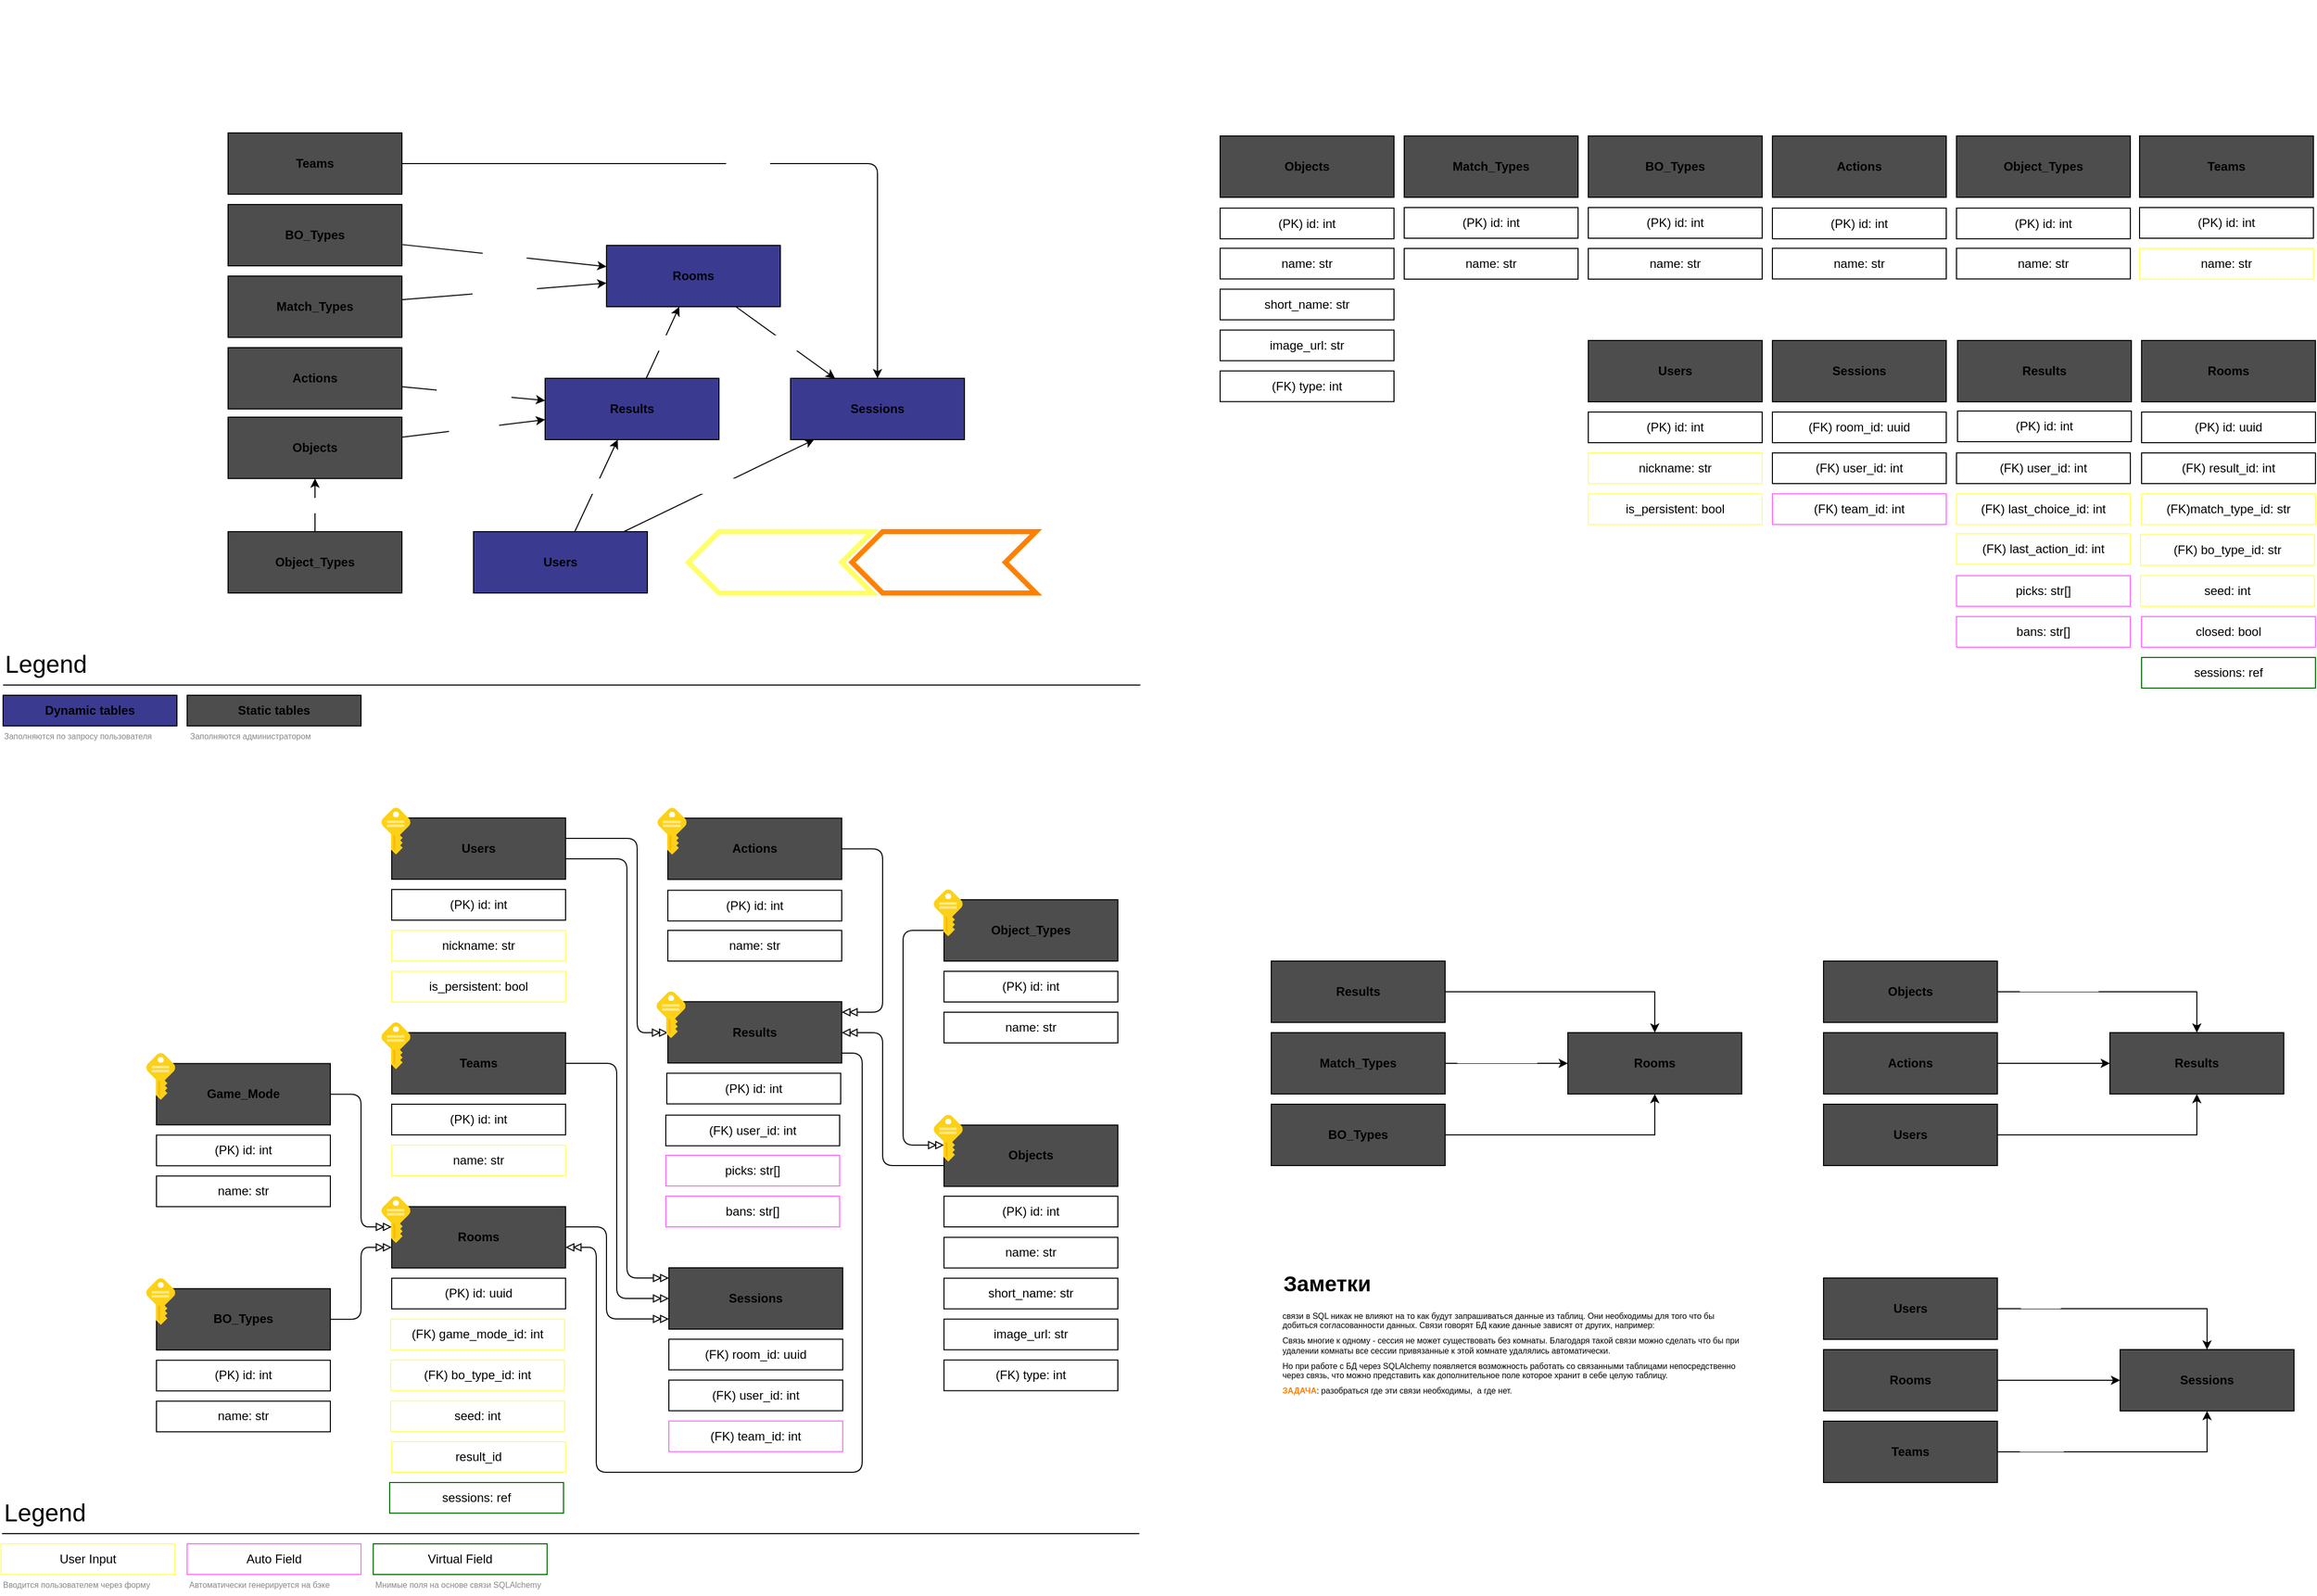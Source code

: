 <mxfile version="16.2.4" type="device" pages="5"><diagram id="msKyM3QTYCGkHJKbw-Ij" name="DB_Arch"><mxGraphModel dx="1422" dy="1599" grid="1" gridSize="10" guides="0" tooltips="1" connect="1" arrows="1" fold="1" page="1" pageScale="1" pageWidth="1169" pageHeight="827" math="0" shadow="0"><root><mxCell id="0"/><mxCell id="1" parent="0"/><mxCell id="wZGH_QOkmGSGh30uLuTO-205" style="edgeStyle=orthogonalEdgeStyle;rounded=1;jumpStyle=none;orthogonalLoop=1;jettySize=auto;html=1;fontSize=12;fontColor=#FFFFFF;startArrow=none;startFill=0;endArrow=doubleBlock;endFill=0;strokeColor=default;elbow=vertical;" parent="1" source="4jjwoe7JuIm5MmQz-8s8-1" target="4jjwoe7JuIm5MmQz-8s8-45" edge="1"><mxGeometry relative="1" as="geometry"><Array as="points"><mxPoint x="620" y="460"/><mxPoint x="620" y="550"/></Array></mxGeometry></mxCell><mxCell id="4jjwoe7JuIm5MmQz-8s8-1" value="Rooms" style="rounded=0;whiteSpace=wrap;html=1;fillColor=#4D4D4D;fontStyle=1" parent="1" vertex="1"><mxGeometry x="410" y="440.2" width="170" height="60" as="geometry"/></mxCell><mxCell id="wZGH_QOkmGSGh30uLuTO-204" style="edgeStyle=orthogonalEdgeStyle;rounded=1;jumpStyle=none;orthogonalLoop=1;jettySize=auto;html=1;fontSize=12;fontColor=#FFFFFF;startArrow=none;startFill=0;endArrow=doubleBlock;endFill=0;strokeColor=default;elbow=vertical;" parent="1" source="4jjwoe7JuIm5MmQz-8s8-2" target="4jjwoe7JuIm5MmQz-8s8-45" edge="1"><mxGeometry relative="1" as="geometry"><Array as="points"><mxPoint x="640" y="100"/><mxPoint x="640" y="510"/></Array></mxGeometry></mxCell><mxCell id="wZGH_QOkmGSGh30uLuTO-208" style="edgeStyle=orthogonalEdgeStyle;rounded=1;jumpStyle=none;orthogonalLoop=1;jettySize=auto;html=1;fontSize=12;fontColor=#FFFFFF;startArrow=none;startFill=0;endArrow=doubleBlock;endFill=0;strokeColor=default;elbow=vertical;" parent="1" source="4jjwoe7JuIm5MmQz-8s8-2" target="rAY3adNcIp4noNA6YQVJ-1" edge="1"><mxGeometry relative="1" as="geometry"><Array as="points"><mxPoint x="650" y="80"/><mxPoint x="650" y="270"/></Array></mxGeometry></mxCell><mxCell id="4jjwoe7JuIm5MmQz-8s8-2" value="Users" style="rounded=0;whiteSpace=wrap;html=1;fillColor=#4D4D4D;fontStyle=1" parent="1" vertex="1"><mxGeometry x="410.0" y="60.0" width="170" height="60" as="geometry"/></mxCell><mxCell id="4jjwoe7JuIm5MmQz-8s8-4" value="(PK) id: uuid" style="rounded=0;whiteSpace=wrap;html=1;" parent="1" vertex="1"><mxGeometry x="410" y="510.2" width="170" height="30" as="geometry"/></mxCell><mxCell id="4jjwoe7JuIm5MmQz-8s8-5" value="(FK) game_mode_id: int" style="rounded=0;whiteSpace=wrap;html=1;strokeColor=#FFFF66;" parent="1" vertex="1"><mxGeometry x="409" y="550.2" width="170" height="30" as="geometry"/></mxCell><mxCell id="4jjwoe7JuIm5MmQz-8s8-6" value="(PK) id: int" style="rounded=0;whiteSpace=wrap;html=1;" parent="1" vertex="1"><mxGeometry x="410.0" y="130.0" width="170" height="30" as="geometry"/></mxCell><mxCell id="4jjwoe7JuIm5MmQz-8s8-7" value="nickname: str" style="rounded=0;whiteSpace=wrap;html=1;strokeColor=#FFFF66;" parent="1" vertex="1"><mxGeometry x="410.0" y="170.0" width="170" height="30" as="geometry"/></mxCell><mxCell id="wZGH_QOkmGSGh30uLuTO-202" style="rounded=1;jumpStyle=none;orthogonalLoop=1;jettySize=auto;html=1;fontSize=12;fontColor=#FFFFFF;startArrow=none;startFill=0;endArrow=doubleBlock;endFill=0;strokeColor=default;elbow=vertical;edgeStyle=orthogonalEdgeStyle;" parent="1" source="4jjwoe7JuIm5MmQz-8s8-13" target="4jjwoe7JuIm5MmQz-8s8-1" edge="1"><mxGeometry relative="1" as="geometry"><Array as="points"><mxPoint x="380" y="330"/><mxPoint x="380" y="460"/></Array></mxGeometry></mxCell><mxCell id="4jjwoe7JuIm5MmQz-8s8-13" value="Game_Mode" style="rounded=0;whiteSpace=wrap;html=1;fillColor=#4D4D4D;fontStyle=1" parent="1" vertex="1"><mxGeometry x="180" y="300.2" width="170" height="60" as="geometry"/></mxCell><mxCell id="4jjwoe7JuIm5MmQz-8s8-16" value="name: str" style="rounded=0;whiteSpace=wrap;html=1;" parent="1" vertex="1"><mxGeometry x="180" y="630.4" width="170" height="30" as="geometry"/></mxCell><mxCell id="wZGH_QOkmGSGh30uLuTO-203" style="edgeStyle=orthogonalEdgeStyle;rounded=1;jumpStyle=none;orthogonalLoop=1;jettySize=auto;html=1;fontSize=12;fontColor=#FFFFFF;startArrow=none;startFill=0;endArrow=doubleBlock;endFill=0;strokeColor=default;elbow=vertical;" parent="1" source="4jjwoe7JuIm5MmQz-8s8-18" target="4jjwoe7JuIm5MmQz-8s8-1" edge="1"><mxGeometry relative="1" as="geometry"><Array as="points"><mxPoint x="380" y="550"/><mxPoint x="380" y="480"/></Array></mxGeometry></mxCell><mxCell id="4jjwoe7JuIm5MmQz-8s8-18" value="BO_Types" style="rounded=0;whiteSpace=wrap;html=1;fillColor=#4D4D4D;fontStyle=1" parent="1" vertex="1"><mxGeometry x="180" y="520.4" width="170" height="60" as="geometry"/></mxCell><mxCell id="4jjwoe7JuIm5MmQz-8s8-23" value="(PK) id: int" style="rounded=0;whiteSpace=wrap;html=1;" parent="1" vertex="1"><mxGeometry x="180" y="370.2" width="170" height="30" as="geometry"/></mxCell><mxCell id="4jjwoe7JuIm5MmQz-8s8-24" value="name: str" style="rounded=0;whiteSpace=wrap;html=1;" parent="1" vertex="1"><mxGeometry x="180" y="410.2" width="170" height="30" as="geometry"/></mxCell><mxCell id="4jjwoe7JuIm5MmQz-8s8-25" value="(PK) id: int" style="rounded=0;whiteSpace=wrap;html=1;" parent="1" vertex="1"><mxGeometry x="180" y="590.4" width="170" height="30" as="geometry"/></mxCell><mxCell id="4jjwoe7JuIm5MmQz-8s8-27" value="(FK) bo_type_id: int" style="rounded=0;whiteSpace=wrap;html=1;strokeColor=#FFFF66;" parent="1" vertex="1"><mxGeometry x="409" y="590.2" width="170" height="30" as="geometry"/></mxCell><mxCell id="4jjwoe7JuIm5MmQz-8s8-45" value="Sessions" style="rounded=0;whiteSpace=wrap;html=1;fillColor=#4D4D4D;fontStyle=1" parent="1" vertex="1"><mxGeometry x="681" y="500" width="170" height="60" as="geometry"/></mxCell><mxCell id="4jjwoe7JuIm5MmQz-8s8-47" value="(FK) room_id: uuid" style="rounded=0;whiteSpace=wrap;html=1;" parent="1" vertex="1"><mxGeometry x="681" y="569.82" width="170" height="30" as="geometry"/></mxCell><mxCell id="4jjwoe7JuIm5MmQz-8s8-48" value="(FK)&amp;nbsp;user_id: int" style="rounded=0;whiteSpace=wrap;html=1;" parent="1" vertex="1"><mxGeometry x="681" y="609.82" width="170" height="30" as="geometry"/></mxCell><mxCell id="4jjwoe7JuIm5MmQz-8s8-49" value="User Input" style="rounded=0;whiteSpace=wrap;html=1;strokeColor=#FFFF66;" parent="1" vertex="1"><mxGeometry x="28" y="770" width="170" height="30" as="geometry"/></mxCell><mxCell id="4jjwoe7JuIm5MmQz-8s8-50" value="Auto Field" style="rounded=0;whiteSpace=wrap;html=1;strokeColor=#FF66FF;" parent="1" vertex="1"><mxGeometry x="210" y="770" width="170" height="30" as="geometry"/></mxCell><mxCell id="wZGH_QOkmGSGh30uLuTO-206" style="edgeStyle=orthogonalEdgeStyle;rounded=1;jumpStyle=none;orthogonalLoop=1;jettySize=auto;html=1;fontSize=12;fontColor=#FFFFFF;startArrow=none;startFill=0;endArrow=doubleBlock;endFill=0;strokeColor=default;elbow=vertical;" parent="1" source="4jjwoe7JuIm5MmQz-8s8-51" target="4jjwoe7JuIm5MmQz-8s8-45" edge="1"><mxGeometry relative="1" as="geometry"><Array as="points"><mxPoint x="630" y="300"/><mxPoint x="630" y="530"/></Array></mxGeometry></mxCell><mxCell id="4jjwoe7JuIm5MmQz-8s8-51" value="Teams" style="rounded=0;whiteSpace=wrap;html=1;fillColor=#4D4D4D;fontStyle=1" parent="1" vertex="1"><mxGeometry x="410.0" y="270" width="170" height="60" as="geometry"/></mxCell><mxCell id="4jjwoe7JuIm5MmQz-8s8-54" value="name: str" style="rounded=0;whiteSpace=wrap;html=1;strokeColor=#FFFF66;" parent="1" vertex="1"><mxGeometry x="410.0" y="380" width="170" height="30" as="geometry"/></mxCell><mxCell id="4jjwoe7JuIm5MmQz-8s8-55" value="(PK) id: int" style="rounded=0;whiteSpace=wrap;html=1;" parent="1" vertex="1"><mxGeometry x="410.0" y="340" width="170" height="30" as="geometry"/></mxCell><mxCell id="4jjwoe7JuIm5MmQz-8s8-60" value="&lt;font style=&quot;font-size: 24px&quot;&gt;Legend&lt;/font&gt;" style="text;html=1;strokeColor=none;fillColor=none;align=left;verticalAlign=middle;whiteSpace=wrap;rounded=0;" parent="1" vertex="1"><mxGeometry x="29" y="720" width="92" height="40" as="geometry"/></mxCell><mxCell id="4jjwoe7JuIm5MmQz-8s8-62" value="" style="endArrow=none;html=1;rounded=0;fontSize=24;exitX=0;exitY=1;exitDx=0;exitDy=0;" parent="1" source="4jjwoe7JuIm5MmQz-8s8-60" edge="1"><mxGeometry width="50" height="50" relative="1" as="geometry"><mxPoint x="771" y="600" as="sourcePoint"/><mxPoint x="1141" y="760" as="targetPoint"/></mxGeometry></mxCell><mxCell id="HljinGuqUD7LIQX1igDH-1" value="is_persistent: bool" style="rounded=0;whiteSpace=wrap;html=1;strokeColor=#FFFF66;" parent="1" vertex="1"><mxGeometry x="410.0" y="210.0" width="170" height="30" as="geometry"/></mxCell><mxCell id="HljinGuqUD7LIQX1igDH-6" value="seed: int" style="rounded=0;whiteSpace=wrap;html=1;strokeColor=#FFFF66;" parent="1" vertex="1"><mxGeometry x="409" y="630.2" width="170" height="30" as="geometry"/></mxCell><mxCell id="SCHBTk89pM5uPsMTtURv-1" style="edgeStyle=orthogonalEdgeStyle;rounded=1;orthogonalLoop=1;jettySize=auto;html=1;endArrow=doubleBlock;endFill=0;" edge="1" parent="1" source="rAY3adNcIp4noNA6YQVJ-1" target="4jjwoe7JuIm5MmQz-8s8-1"><mxGeometry relative="1" as="geometry"><Array as="points"><mxPoint x="870" y="290"/><mxPoint x="870" y="700"/><mxPoint x="610" y="700"/><mxPoint x="610" y="480"/></Array></mxGeometry></mxCell><mxCell id="rAY3adNcIp4noNA6YQVJ-1" value="Results" style="rounded=0;whiteSpace=wrap;html=1;fillColor=#4D4D4D;fontStyle=1" parent="1" vertex="1"><mxGeometry x="680" y="239.7" width="170" height="60" as="geometry"/></mxCell><mxCell id="IEd39z6FHSVM6WoBBZto-1" value="(FK) team_id: int" style="rounded=0;whiteSpace=wrap;html=1;strokeColor=#FF66FF;" parent="1" vertex="1"><mxGeometry x="681" y="649.82" width="170" height="30" as="geometry"/></mxCell><mxCell id="IEd39z6FHSVM6WoBBZto-2" value="sessions: ref" style="rounded=0;whiteSpace=wrap;html=1;strokeColor=#006600;" parent="1" vertex="1"><mxGeometry x="408" y="710" width="170" height="30" as="geometry"/></mxCell><mxCell id="Pdu6vEGgEKiIDiA17Eyo-1" value="Вводится пользователем через форму" style="text;html=1;strokeColor=none;fillColor=none;align=left;verticalAlign=middle;whiteSpace=wrap;rounded=0;shadow=0;glass=0;labelBorderColor=none;fontSize=8;fontColor=#878787;" parent="1" vertex="1"><mxGeometry x="28" y="800" width="170" height="20" as="geometry"/></mxCell><mxCell id="Pdu6vEGgEKiIDiA17Eyo-2" value="Автоматически генерируется на бэке" style="text;html=1;strokeColor=none;fillColor=none;align=left;verticalAlign=middle;whiteSpace=wrap;rounded=0;shadow=0;glass=0;labelBorderColor=none;fontSize=8;fontColor=#878787;" parent="1" vertex="1"><mxGeometry x="210" y="800" width="170" height="20" as="geometry"/></mxCell><mxCell id="qCTBJWdA8ET0f0xkRoKU-1" value="Virtual Field" style="rounded=0;whiteSpace=wrap;html=1;strokeColor=#006600;" parent="1" vertex="1"><mxGeometry x="391.94" y="770" width="170" height="30" as="geometry"/></mxCell><mxCell id="qCTBJWdA8ET0f0xkRoKU-2" value="Мнимые поля на основе связи SQLAlchemy" style="text;html=1;strokeColor=none;fillColor=none;align=left;verticalAlign=middle;whiteSpace=wrap;rounded=0;shadow=0;glass=0;labelBorderColor=none;fontSize=8;fontColor=#878787;" parent="1" vertex="1"><mxGeometry x="391.94" y="800" width="170" height="20" as="geometry"/></mxCell><mxCell id="qCTBJWdA8ET0f0xkRoKU-4" value="Заметки" style="text;html=1;strokeColor=none;fillColor=none;align=left;verticalAlign=middle;whiteSpace=wrap;rounded=0;fontSize=21;fontStyle=1" parent="1" vertex="1"><mxGeometry x="1280" y="500" width="180" height="30" as="geometry"/></mxCell><mxCell id="qCTBJWdA8ET0f0xkRoKU-5" value="&lt;h1 style=&quot;text-align: left ; font-size: 8px&quot;&gt;&lt;span style=&quot;font-weight: 400 ; font-size: 8px&quot;&gt;&lt;font style=&quot;font-size: 8px ; line-height: 0.3&quot;&gt;связи в SQL никак не влияют на то как будут запрашиваться данные из таблиц. Они необходимы для того что бы добиться согласованности данных. Связи говорят БД какие данные зависят от других, например:&lt;/font&gt;&lt;/span&gt;&lt;/h1&gt;&lt;h1 style=&quot;text-align: left ; font-size: 8px&quot;&gt;&lt;span style=&quot;font-weight: 400 ; font-size: 8px&quot;&gt;&lt;font style=&quot;font-size: 8px ; line-height: 0.3&quot;&gt;Связь многие к одному - сессия не может существовать без комнаты. Благодаря такой связи можно сделать что бы при удалении комнаты все сессии привязанные к этой комнате удалялись автоматически.&lt;/font&gt;&lt;/span&gt;&lt;/h1&gt;&lt;h1 style=&quot;text-align: left ; font-size: 8px&quot;&gt;&lt;span style=&quot;font-weight: 400 ; font-size: 8px&quot;&gt;&lt;font style=&quot;font-size: 8px ; line-height: 0.3&quot;&gt;Но при работе с БД через SQLAlchemy появляется возможность работать со связанными таблицами непосредственно через связь, что можно представить как дополнительное поле которое хранит в себе целую таблицу.&lt;/font&gt;&lt;/span&gt;&lt;/h1&gt;&lt;div style=&quot;text-align: left&quot;&gt;&lt;b&gt;&lt;font color=&quot;#ff8000&quot;&gt;ЗАДАЧА&lt;/font&gt;&lt;/b&gt;: разобраться где эти связи необходимы,&amp;nbsp; а где нет.&lt;/div&gt;" style="text;html=1;strokeColor=none;fillColor=none;align=center;verticalAlign=middle;whiteSpace=wrap;rounded=0;fontSize=8;imageWidth=24;" parent="1" vertex="1"><mxGeometry x="1280" y="530" width="452" height="102.3" as="geometry"/></mxCell><mxCell id="wZGH_QOkmGSGh30uLuTO-210" style="edgeStyle=orthogonalEdgeStyle;rounded=1;jumpStyle=none;orthogonalLoop=1;jettySize=auto;html=1;fontSize=12;fontColor=#FFFFFF;startArrow=none;startFill=0;endArrow=doubleBlock;endFill=0;strokeColor=default;elbow=vertical;" parent="1" source="JbDyKo0zZpgBaeJ1JBka-1" target="rAY3adNcIp4noNA6YQVJ-1" edge="1"><mxGeometry relative="1" as="geometry"><Array as="points"><mxPoint x="890" y="400"/><mxPoint x="890" y="270"/></Array></mxGeometry></mxCell><mxCell id="JbDyKo0zZpgBaeJ1JBka-1" value="Objects" style="rounded=0;whiteSpace=wrap;html=1;fillColor=#4D4D4D;fontStyle=1;glass=0;shadow=0;" parent="1" vertex="1"><mxGeometry x="950" y="360.38" width="170" height="60" as="geometry"/></mxCell><mxCell id="JbDyKo0zZpgBaeJ1JBka-3" value="name: str" style="rounded=0;whiteSpace=wrap;html=1;" parent="1" vertex="1"><mxGeometry x="950" y="470.2" width="170" height="30" as="geometry"/></mxCell><mxCell id="JbDyKo0zZpgBaeJ1JBka-4" value="image_url: str" style="rounded=0;whiteSpace=wrap;html=1;" parent="1" vertex="1"><mxGeometry x="950" y="550.2" width="170" height="30" as="geometry"/></mxCell><mxCell id="JbDyKo0zZpgBaeJ1JBka-5" value="short_name: str" style="rounded=0;whiteSpace=wrap;html=1;" parent="1" vertex="1"><mxGeometry x="950" y="510.2" width="170" height="30" as="geometry"/></mxCell><mxCell id="JbDyKo0zZpgBaeJ1JBka-6" value="(FK) type: int" style="rounded=0;whiteSpace=wrap;html=1;" parent="1" vertex="1"><mxGeometry x="950" y="590.2" width="170" height="30" as="geometry"/></mxCell><mxCell id="JbDyKo0zZpgBaeJ1JBka-8" value="(PK) id: int" style="rounded=0;whiteSpace=wrap;html=1;" parent="1" vertex="1"><mxGeometry x="950" y="430.0" width="170" height="30" as="geometry"/></mxCell><mxCell id="wZGH_QOkmGSGh30uLuTO-209" style="edgeStyle=orthogonalEdgeStyle;rounded=1;jumpStyle=none;orthogonalLoop=1;jettySize=auto;html=1;fontSize=12;fontColor=#FFFFFF;startArrow=none;startFill=0;endArrow=doubleBlock;endFill=0;strokeColor=default;elbow=vertical;" parent="1" source="JbDyKo0zZpgBaeJ1JBka-10" target="rAY3adNcIp4noNA6YQVJ-1" edge="1"><mxGeometry relative="1" as="geometry"><Array as="points"><mxPoint x="890" y="90"/><mxPoint x="890" y="250"/></Array></mxGeometry></mxCell><mxCell id="JbDyKo0zZpgBaeJ1JBka-10" value="Actions" style="rounded=0;whiteSpace=wrap;html=1;fillColor=#4D4D4D;fontStyle=1;glass=0;shadow=0;" parent="1" vertex="1"><mxGeometry x="680" y="60.18" width="170" height="60" as="geometry"/></mxCell><mxCell id="JbDyKo0zZpgBaeJ1JBka-11" value="name: str" style="rounded=0;whiteSpace=wrap;html=1;" parent="1" vertex="1"><mxGeometry x="680" y="170" width="170" height="30" as="geometry"/></mxCell><mxCell id="JbDyKo0zZpgBaeJ1JBka-12" value="(PK) id: int" style="rounded=0;whiteSpace=wrap;html=1;" parent="1" vertex="1"><mxGeometry x="680" y="130.75" width="170" height="30" as="geometry"/></mxCell><mxCell id="wZGH_QOkmGSGh30uLuTO-211" style="edgeStyle=orthogonalEdgeStyle;rounded=1;jumpStyle=none;orthogonalLoop=1;jettySize=auto;html=1;fontSize=12;fontColor=#FFFFFF;startArrow=none;startFill=0;endArrow=doubleBlock;endFill=0;strokeColor=default;elbow=vertical;" parent="1" source="JbDyKo0zZpgBaeJ1JBka-24" target="JbDyKo0zZpgBaeJ1JBka-1" edge="1"><mxGeometry relative="1" as="geometry"><Array as="points"><mxPoint x="910" y="170"/><mxPoint x="910" y="380"/></Array></mxGeometry></mxCell><mxCell id="JbDyKo0zZpgBaeJ1JBka-24" value="Object_Types" style="rounded=0;whiteSpace=wrap;html=1;fillColor=#4D4D4D;fontStyle=1;glass=0;shadow=0;" parent="1" vertex="1"><mxGeometry x="950" y="140" width="170" height="60" as="geometry"/></mxCell><mxCell id="JbDyKo0zZpgBaeJ1JBka-25" value="name: str" style="rounded=0;whiteSpace=wrap;html=1;" parent="1" vertex="1"><mxGeometry x="950" y="250" width="170" height="30" as="geometry"/></mxCell><mxCell id="JbDyKo0zZpgBaeJ1JBka-26" value="(PK) id: int" style="rounded=0;whiteSpace=wrap;html=1;" parent="1" vertex="1"><mxGeometry x="950" y="210.0" width="170" height="30" as="geometry"/></mxCell><mxCell id="JbDyKo0zZpgBaeJ1JBka-27" value="" style="sketch=0;aspect=fixed;html=1;points=[];align=center;image;fontSize=12;image=img/lib/mscae/Key.svg;fontColor=#FF8000;strokeColor=#006600;" parent="1" vertex="1"><mxGeometry x="940" y="130.0" width="28.34" height="45.7" as="geometry"/></mxCell><mxCell id="JbDyKo0zZpgBaeJ1JBka-76" style="edgeStyle=orthogonalEdgeStyle;rounded=0;orthogonalLoop=1;jettySize=auto;html=1;entryX=0;entryY=0.5;entryDx=0;entryDy=0;fontSize=41;fontColor=#FFFFFF;endArrow=classic;endFill=1;" parent="1" source="JbDyKo0zZpgBaeJ1JBka-70" target="JbDyKo0zZpgBaeJ1JBka-71" edge="1"><mxGeometry relative="1" as="geometry"><Array as="points"><mxPoint x="2080" y="610"/><mxPoint x="2080" y="610"/></Array></mxGeometry></mxCell><mxCell id="JbDyKo0zZpgBaeJ1JBka-81" value="room_id" style="edgeLabel;html=1;align=left;verticalAlign=bottom;resizable=0;points=[];fontSize=12;fontColor=#FFFFFF;" parent="JbDyKo0zZpgBaeJ1JBka-76" vertex="1" connectable="0"><mxGeometry x="-0.352" y="1" relative="1" as="geometry"><mxPoint x="-15" as="offset"/></mxGeometry></mxCell><mxCell id="JbDyKo0zZpgBaeJ1JBka-70" value="Rooms" style="rounded=0;whiteSpace=wrap;html=1;fillColor=#4D4D4D;fontStyle=1" parent="1" vertex="1"><mxGeometry x="1810" y="580.0" width="170" height="60" as="geometry"/></mxCell><mxCell id="JbDyKo0zZpgBaeJ1JBka-74" style="edgeStyle=orthogonalEdgeStyle;rounded=0;orthogonalLoop=1;jettySize=auto;html=1;entryX=0.5;entryY=0;entryDx=0;entryDy=0;fontSize=12;fontColor=#FFFFFF;endArrow=none;endFill=0;startArrow=classic;startFill=1;align=center;verticalAlign=top;" parent="1" source="JbDyKo0zZpgBaeJ1JBka-71" target="JbDyKo0zZpgBaeJ1JBka-73" edge="1"><mxGeometry relative="1" as="geometry"><Array as="points"><mxPoint x="2185" y="680"/><mxPoint x="1895" y="680"/></Array></mxGeometry></mxCell><mxCell id="JbDyKo0zZpgBaeJ1JBka-79" value="team_id" style="edgeLabel;html=1;align=left;verticalAlign=bottom;resizable=0;points=[];fontSize=12;fontColor=#FFFFFF;" parent="JbDyKo0zZpgBaeJ1JBka-74" vertex="1" connectable="0"><mxGeometry x="-0.11" y="1" relative="1" as="geometry"><mxPoint x="-65" as="offset"/></mxGeometry></mxCell><mxCell id="JbDyKo0zZpgBaeJ1JBka-71" value="Sessions" style="rounded=0;whiteSpace=wrap;html=1;fillColor=#4D4D4D;fontStyle=1" parent="1" vertex="1"><mxGeometry x="2100" y="580" width="170" height="60" as="geometry"/></mxCell><mxCell id="JbDyKo0zZpgBaeJ1JBka-75" style="edgeStyle=orthogonalEdgeStyle;rounded=0;orthogonalLoop=1;jettySize=auto;html=1;fontSize=41;fontColor=#FFFFFF;endArrow=classic;endFill=1;" parent="1" source="JbDyKo0zZpgBaeJ1JBka-72" target="JbDyKo0zZpgBaeJ1JBka-71" edge="1"><mxGeometry relative="1" as="geometry"/></mxCell><mxCell id="JbDyKo0zZpgBaeJ1JBka-80" value="user_id" style="edgeLabel;html=1;align=left;verticalAlign=bottom;resizable=0;points=[];fontSize=12;fontColor=#FFFFFF;" parent="JbDyKo0zZpgBaeJ1JBka-75" vertex="1" connectable="0"><mxGeometry x="0.187" y="-1" relative="1" as="geometry"><mxPoint x="-125" as="offset"/></mxGeometry></mxCell><mxCell id="JbDyKo0zZpgBaeJ1JBka-72" value="Users" style="rounded=0;whiteSpace=wrap;html=1;fillColor=#4D4D4D;fontStyle=1" parent="1" vertex="1"><mxGeometry x="1810" y="510" width="170" height="60" as="geometry"/></mxCell><mxCell id="JbDyKo0zZpgBaeJ1JBka-73" value="Teams" style="rounded=0;whiteSpace=wrap;html=1;fillColor=#4D4D4D;fontStyle=1" parent="1" vertex="1"><mxGeometry x="1810" y="650" width="170" height="60" as="geometry"/></mxCell><mxCell id="wZGH_QOkmGSGh30uLuTO-7" value="Results" style="rounded=0;whiteSpace=wrap;html=1;fillColor=#4D4D4D;fontStyle=1" parent="1" vertex="1"><mxGeometry x="2090" y="270" width="170" height="60" as="geometry"/></mxCell><mxCell id="wZGH_QOkmGSGh30uLuTO-13" value="" style="edgeStyle=orthogonalEdgeStyle;rounded=0;orthogonalLoop=1;jettySize=auto;html=1;fontSize=12;fontColor=#FFFFFF;startArrow=none;startFill=0;endArrow=classic;endFill=1;verticalAlign=bottom;" parent="1" source="wZGH_QOkmGSGh30uLuTO-8" target="wZGH_QOkmGSGh30uLuTO-7" edge="1"><mxGeometry relative="1" as="geometry"/></mxCell><mxCell id="wZGH_QOkmGSGh30uLuTO-18" value="last_action_id" style="edgeLabel;html=1;align=center;verticalAlign=bottom;resizable=0;points=[];fontSize=12;fontColor=#FFFFFF;" parent="wZGH_QOkmGSGh30uLuTO-13" vertex="1" connectable="0"><mxGeometry x="0.333" y="1" relative="1" as="geometry"><mxPoint x="-13" as="offset"/></mxGeometry></mxCell><mxCell id="wZGH_QOkmGSGh30uLuTO-8" value="Actions" style="rounded=0;whiteSpace=wrap;html=1;fillColor=#4D4D4D;fontStyle=1;glass=0;shadow=0;" parent="1" vertex="1"><mxGeometry x="1810" y="270" width="170" height="60" as="geometry"/></mxCell><mxCell id="wZGH_QOkmGSGh30uLuTO-12" style="edgeStyle=orthogonalEdgeStyle;rounded=0;orthogonalLoop=1;jettySize=auto;html=1;fontSize=12;fontColor=#FFFFFF;startArrow=none;startFill=0;endArrow=classic;endFill=1;" parent="1" source="wZGH_QOkmGSGh30uLuTO-9" target="wZGH_QOkmGSGh30uLuTO-7" edge="1"><mxGeometry relative="1" as="geometry"/></mxCell><mxCell id="wZGH_QOkmGSGh30uLuTO-15" value="last_choice_id" style="edgeLabel;html=1;align=center;verticalAlign=bottom;resizable=0;points=[];fontSize=12;fontColor=#FFFFFF;" parent="wZGH_QOkmGSGh30uLuTO-12" vertex="1" connectable="0"><mxGeometry x="-0.255" y="-1" relative="1" as="geometry"><mxPoint x="-28" as="offset"/></mxGeometry></mxCell><mxCell id="wZGH_QOkmGSGh30uLuTO-9" value="Objects" style="rounded=0;whiteSpace=wrap;html=1;fillColor=#4D4D4D;fontStyle=1;glass=0;shadow=0;" parent="1" vertex="1"><mxGeometry x="1810" y="200" width="170" height="60" as="geometry"/></mxCell><mxCell id="wZGH_QOkmGSGh30uLuTO-14" style="edgeStyle=orthogonalEdgeStyle;rounded=0;orthogonalLoop=1;jettySize=auto;html=1;entryX=0.5;entryY=1;entryDx=0;entryDy=0;fontSize=12;fontColor=#FFFFFF;startArrow=none;startFill=0;endArrow=classic;endFill=1;" parent="1" source="wZGH_QOkmGSGh30uLuTO-10" target="wZGH_QOkmGSGh30uLuTO-7" edge="1"><mxGeometry relative="1" as="geometry"/></mxCell><mxCell id="wZGH_QOkmGSGh30uLuTO-19" value="user_id" style="edgeLabel;html=1;align=center;verticalAlign=bottom;resizable=0;points=[];fontSize=12;fontColor=#FFFFFF;" parent="wZGH_QOkmGSGh30uLuTO-14" vertex="1" connectable="0"><mxGeometry x="-0.389" relative="1" as="geometry"><mxPoint x="-32" as="offset"/></mxGeometry></mxCell><mxCell id="wZGH_QOkmGSGh30uLuTO-10" value="Users" style="rounded=0;whiteSpace=wrap;html=1;fillColor=#4D4D4D;fontStyle=1" parent="1" vertex="1"><mxGeometry x="1810" y="340" width="170" height="60" as="geometry"/></mxCell><mxCell id="wZGH_QOkmGSGh30uLuTO-21" style="edgeStyle=orthogonalEdgeStyle;rounded=0;orthogonalLoop=1;jettySize=auto;html=1;entryX=0.5;entryY=1;entryDx=0;entryDy=0;fontSize=41;fontColor=#FFFFFF;endArrow=classic;endFill=1;" parent="1" source="wZGH_QOkmGSGh30uLuTO-23" target="wZGH_QOkmGSGh30uLuTO-26" edge="1"><mxGeometry relative="1" as="geometry"><Array as="points"><mxPoint x="1645" y="370"/></Array></mxGeometry></mxCell><mxCell id="wZGH_QOkmGSGh30uLuTO-22" value="bo_type_id" style="edgeLabel;html=1;align=left;verticalAlign=bottom;resizable=0;points=[];fontSize=12;fontColor=#FFFFFF;" parent="wZGH_QOkmGSGh30uLuTO-21" vertex="1" connectable="0"><mxGeometry x="-0.352" y="1" relative="1" as="geometry"><mxPoint x="-69" as="offset"/></mxGeometry></mxCell><mxCell id="wZGH_QOkmGSGh30uLuTO-23" value="BO_Types" style="rounded=0;whiteSpace=wrap;html=1;fillColor=#4D4D4D;fontStyle=1" parent="1" vertex="1"><mxGeometry x="1270" y="340.0" width="170" height="60" as="geometry"/></mxCell><mxCell id="wZGH_QOkmGSGh30uLuTO-26" value="Rooms" style="rounded=0;whiteSpace=wrap;html=1;fillColor=#4D4D4D;fontStyle=1" parent="1" vertex="1"><mxGeometry x="1560" y="270" width="170" height="60" as="geometry"/></mxCell><mxCell id="wZGH_QOkmGSGh30uLuTO-27" style="edgeStyle=orthogonalEdgeStyle;rounded=0;orthogonalLoop=1;jettySize=auto;html=1;fontSize=41;fontColor=#FFFFFF;endArrow=classic;endFill=1;" parent="1" source="wZGH_QOkmGSGh30uLuTO-29" target="wZGH_QOkmGSGh30uLuTO-26" edge="1"><mxGeometry relative="1" as="geometry"/></mxCell><mxCell id="wZGH_QOkmGSGh30uLuTO-28" value="match_type_id" style="edgeLabel;html=1;align=left;verticalAlign=bottom;resizable=0;points=[];fontSize=12;fontColor=#FFFFFF;" parent="wZGH_QOkmGSGh30uLuTO-27" vertex="1" connectable="0"><mxGeometry x="0.187" y="-1" relative="1" as="geometry"><mxPoint x="-61" as="offset"/></mxGeometry></mxCell><mxCell id="wZGH_QOkmGSGh30uLuTO-29" value="Match_Types" style="rounded=0;whiteSpace=wrap;html=1;fillColor=#4D4D4D;fontStyle=1" parent="1" vertex="1"><mxGeometry x="1270" y="270" width="170" height="60" as="geometry"/></mxCell><mxCell id="wZGH_QOkmGSGh30uLuTO-31" style="edgeStyle=orthogonalEdgeStyle;rounded=0;orthogonalLoop=1;jettySize=auto;html=1;entryX=0.5;entryY=0;entryDx=0;entryDy=0;fontSize=12;fontColor=#FFFFFF;startArrow=none;startFill=0;endArrow=classic;endFill=1;" parent="1" source="wZGH_QOkmGSGh30uLuTO-33" target="wZGH_QOkmGSGh30uLuTO-26" edge="1"><mxGeometry relative="1" as="geometry"/></mxCell><mxCell id="wZGH_QOkmGSGh30uLuTO-32" value="result_id" style="edgeLabel;html=1;align=left;verticalAlign=bottom;resizable=0;points=[];fontSize=12;fontColor=#FFFFFF;" parent="wZGH_QOkmGSGh30uLuTO-31" vertex="1" connectable="0"><mxGeometry x="-0.051" y="-1" relative="1" as="geometry"><mxPoint x="-106" y="-1" as="offset"/></mxGeometry></mxCell><mxCell id="wZGH_QOkmGSGh30uLuTO-33" value="Results" style="rounded=0;whiteSpace=wrap;html=1;fillColor=#4D4D4D;fontStyle=1" parent="1" vertex="1"><mxGeometry x="1270" y="200" width="170" height="60" as="geometry"/></mxCell><mxCell id="wZGH_QOkmGSGh30uLuTO-38" value="Users" style="rounded=0;whiteSpace=wrap;html=1;fillColor=#4D4D4D;fontStyle=1" parent="1" vertex="1"><mxGeometry x="1580" y="-407" width="170" height="60" as="geometry"/></mxCell><mxCell id="wZGH_QOkmGSGh30uLuTO-41" value="(PK) id: int" style="rounded=0;whiteSpace=wrap;html=1;" parent="1" vertex="1"><mxGeometry x="1580" y="-337" width="170" height="30" as="geometry"/></mxCell><mxCell id="wZGH_QOkmGSGh30uLuTO-42" value="nickname: str" style="rounded=0;whiteSpace=wrap;html=1;strokeColor=#FFFF66;" parent="1" vertex="1"><mxGeometry x="1580" y="-297" width="170" height="30" as="geometry"/></mxCell><mxCell id="wZGH_QOkmGSGh30uLuTO-43" value="Match_Types" style="rounded=0;whiteSpace=wrap;html=1;fillColor=#4D4D4D;fontStyle=1" parent="1" vertex="1"><mxGeometry x="1400" y="-607" width="170" height="60" as="geometry"/></mxCell><mxCell id="wZGH_QOkmGSGh30uLuTO-44" value="name: str" style="rounded=0;whiteSpace=wrap;html=1;" parent="1" vertex="1"><mxGeometry x="1580" y="-497.0" width="170" height="30" as="geometry"/></mxCell><mxCell id="wZGH_QOkmGSGh30uLuTO-45" value="BO_Types" style="rounded=0;whiteSpace=wrap;html=1;fillColor=#4D4D4D;fontStyle=1" parent="1" vertex="1"><mxGeometry x="1580" y="-607" width="170" height="60" as="geometry"/></mxCell><mxCell id="wZGH_QOkmGSGh30uLuTO-46" value="(PK) id: int" style="rounded=0;whiteSpace=wrap;html=1;" parent="1" vertex="1"><mxGeometry x="1400" y="-537" width="170" height="30" as="geometry"/></mxCell><mxCell id="wZGH_QOkmGSGh30uLuTO-47" value="name: str" style="rounded=0;whiteSpace=wrap;html=1;" parent="1" vertex="1"><mxGeometry x="1400" y="-497" width="170" height="30" as="geometry"/></mxCell><mxCell id="wZGH_QOkmGSGh30uLuTO-48" value="(PK) id: int" style="rounded=0;whiteSpace=wrap;html=1;" parent="1" vertex="1"><mxGeometry x="1580" y="-537" width="170" height="30" as="geometry"/></mxCell><mxCell id="wZGH_QOkmGSGh30uLuTO-58" value="is_persistent: bool" style="rounded=0;whiteSpace=wrap;html=1;strokeColor=#FFFF66;" parent="1" vertex="1"><mxGeometry x="1580" y="-257.0" width="170" height="30" as="geometry"/></mxCell><mxCell id="wZGH_QOkmGSGh30uLuTO-106" value="Objects" style="rounded=0;whiteSpace=wrap;html=1;fillColor=#4D4D4D;fontStyle=1;glass=0;shadow=0;" parent="1" vertex="1"><mxGeometry x="1220" y="-607" width="170" height="60" as="geometry"/></mxCell><mxCell id="wZGH_QOkmGSGh30uLuTO-107" value="name: str" style="rounded=0;whiteSpace=wrap;html=1;" parent="1" vertex="1"><mxGeometry x="1220" y="-497.18" width="170" height="30" as="geometry"/></mxCell><mxCell id="wZGH_QOkmGSGh30uLuTO-108" value="image_url: str" style="rounded=0;whiteSpace=wrap;html=1;" parent="1" vertex="1"><mxGeometry x="1220" y="-417.18" width="170" height="30" as="geometry"/></mxCell><mxCell id="wZGH_QOkmGSGh30uLuTO-109" value="short_name: str" style="rounded=0;whiteSpace=wrap;html=1;" parent="1" vertex="1"><mxGeometry x="1220" y="-457.18" width="170" height="30" as="geometry"/></mxCell><mxCell id="wZGH_QOkmGSGh30uLuTO-110" value="(FK) type: int" style="rounded=0;whiteSpace=wrap;html=1;" parent="1" vertex="1"><mxGeometry x="1220" y="-377.18" width="170" height="30" as="geometry"/></mxCell><mxCell id="wZGH_QOkmGSGh30uLuTO-111" value="(PK) id: int" style="rounded=0;whiteSpace=wrap;html=1;" parent="1" vertex="1"><mxGeometry x="1220" y="-536.43" width="170" height="30" as="geometry"/></mxCell><mxCell id="wZGH_QOkmGSGh30uLuTO-112" value="Actions" style="rounded=0;whiteSpace=wrap;html=1;fillColor=#4D4D4D;fontStyle=1;glass=0;shadow=0;" parent="1" vertex="1"><mxGeometry x="1760" y="-607" width="170" height="60" as="geometry"/></mxCell><mxCell id="wZGH_QOkmGSGh30uLuTO-113" value="name: str" style="rounded=0;whiteSpace=wrap;html=1;" parent="1" vertex="1"><mxGeometry x="1760" y="-497.18" width="170" height="30" as="geometry"/></mxCell><mxCell id="wZGH_QOkmGSGh30uLuTO-114" value="(PK) id: int" style="rounded=0;whiteSpace=wrap;html=1;" parent="1" vertex="1"><mxGeometry x="1760" y="-536.43" width="170" height="30" as="geometry"/></mxCell><mxCell id="wZGH_QOkmGSGh30uLuTO-124" value="Object_Types" style="rounded=0;whiteSpace=wrap;html=1;fillColor=#4D4D4D;fontStyle=1;glass=0;shadow=0;" parent="1" vertex="1"><mxGeometry x="1940" y="-607" width="170" height="60" as="geometry"/></mxCell><mxCell id="wZGH_QOkmGSGh30uLuTO-125" value="name: str" style="rounded=0;whiteSpace=wrap;html=1;" parent="1" vertex="1"><mxGeometry x="1940" y="-497.18" width="170" height="30" as="geometry"/></mxCell><mxCell id="wZGH_QOkmGSGh30uLuTO-126" value="(PK) id: int" style="rounded=0;whiteSpace=wrap;html=1;" parent="1" vertex="1"><mxGeometry x="1940" y="-536.43" width="170" height="30" as="geometry"/></mxCell><mxCell id="wZGH_QOkmGSGh30uLuTO-129" value="Sessions" style="rounded=0;whiteSpace=wrap;html=1;fillColor=#4D4D4D;fontStyle=1" parent="1" vertex="1"><mxGeometry x="1760" y="-407" width="170" height="60" as="geometry"/></mxCell><mxCell id="wZGH_QOkmGSGh30uLuTO-130" value="(FK) room_id: uuid" style="rounded=0;whiteSpace=wrap;html=1;" parent="1" vertex="1"><mxGeometry x="1760" y="-337" width="170" height="30" as="geometry"/></mxCell><mxCell id="wZGH_QOkmGSGh30uLuTO-131" value="(FK)&amp;nbsp;user_id: int" style="rounded=0;whiteSpace=wrap;html=1;" parent="1" vertex="1"><mxGeometry x="1760" y="-297" width="170" height="30" as="geometry"/></mxCell><mxCell id="wZGH_QOkmGSGh30uLuTO-133" value="(FK) team_id: int" style="rounded=0;whiteSpace=wrap;html=1;strokeColor=#FF66FF;" parent="1" vertex="1"><mxGeometry x="1760" y="-257" width="170" height="30" as="geometry"/></mxCell><mxCell id="wZGH_QOkmGSGh30uLuTO-134" value="Teams" style="rounded=0;whiteSpace=wrap;html=1;fillColor=#4D4D4D;fontStyle=1" parent="1" vertex="1"><mxGeometry x="2119" y="-607" width="170" height="60" as="geometry"/></mxCell><mxCell id="wZGH_QOkmGSGh30uLuTO-137" value="name: str" style="rounded=0;whiteSpace=wrap;html=1;strokeColor=#FFFF66;" parent="1" vertex="1"><mxGeometry x="2119" y="-497" width="170" height="30" as="geometry"/></mxCell><mxCell id="wZGH_QOkmGSGh30uLuTO-138" value="(PK) id: int" style="rounded=0;whiteSpace=wrap;html=1;" parent="1" vertex="1"><mxGeometry x="2119" y="-537" width="170" height="30" as="geometry"/></mxCell><mxCell id="wZGH_QOkmGSGh30uLuTO-139" value="Results" style="rounded=0;whiteSpace=wrap;html=1;fillColor=#4D4D4D;fontStyle=1" parent="1" vertex="1"><mxGeometry x="1941" y="-407" width="170" height="60" as="geometry"/></mxCell><mxCell id="wZGH_QOkmGSGh30uLuTO-140" value="(PK) id: int" style="rounded=0;whiteSpace=wrap;html=1;" parent="1" vertex="1"><mxGeometry x="1941" y="-338" width="170" height="30" as="geometry"/></mxCell><mxCell id="wZGH_QOkmGSGh30uLuTO-141" value="(FK) last_action_id: int" style="rounded=0;whiteSpace=wrap;html=1;strokeColor=#FFFF66;" parent="1" vertex="1"><mxGeometry x="1940" y="-218" width="170" height="30" as="geometry"/></mxCell><mxCell id="wZGH_QOkmGSGh30uLuTO-142" value="(FK) user_id: int" style="rounded=0;whiteSpace=wrap;html=1;" parent="1" vertex="1"><mxGeometry x="1940" y="-297" width="170" height="30" as="geometry"/></mxCell><mxCell id="wZGH_QOkmGSGh30uLuTO-143" value="(FK)&amp;nbsp;last_choice_id: int" style="rounded=0;whiteSpace=wrap;html=1;strokeColor=#FFFF66;" parent="1" vertex="1"><mxGeometry x="1940" y="-257" width="170" height="30" as="geometry"/></mxCell><mxCell id="wZGH_QOkmGSGh30uLuTO-144" value="picks: str[]" style="rounded=0;whiteSpace=wrap;html=1;strokeColor=#FF66FF;" parent="1" vertex="1"><mxGeometry x="1940" y="-177" width="170" height="30" as="geometry"/></mxCell><mxCell id="wZGH_QOkmGSGh30uLuTO-145" value="bans: str[]" style="rounded=0;whiteSpace=wrap;html=1;strokeColor=#FF66FF;" parent="1" vertex="1"><mxGeometry x="1940" y="-137" width="170" height="30" as="geometry"/></mxCell><mxCell id="wZGH_QOkmGSGh30uLuTO-146" value="Rooms" style="rounded=0;whiteSpace=wrap;html=1;fillColor=#4D4D4D;fontStyle=1" parent="1" vertex="1"><mxGeometry x="2121" y="-407.0" width="170" height="60" as="geometry"/></mxCell><mxCell id="wZGH_QOkmGSGh30uLuTO-147" value="(PK) id: uuid" style="rounded=0;whiteSpace=wrap;html=1;" parent="1" vertex="1"><mxGeometry x="2121" y="-337.0" width="170" height="30" as="geometry"/></mxCell><mxCell id="wZGH_QOkmGSGh30uLuTO-148" value="(FK)match_type_id: str" style="rounded=0;whiteSpace=wrap;html=1;strokeColor=#FFFF66;" parent="1" vertex="1"><mxGeometry x="2121" y="-257.0" width="170" height="30" as="geometry"/></mxCell><mxCell id="wZGH_QOkmGSGh30uLuTO-149" value="(FK) bo_type_id: str" style="rounded=0;whiteSpace=wrap;html=1;strokeColor=#FFFF66;" parent="1" vertex="1"><mxGeometry x="2120" y="-217" width="170" height="30" as="geometry"/></mxCell><mxCell id="wZGH_QOkmGSGh30uLuTO-150" value="seed: int" style="rounded=0;whiteSpace=wrap;html=1;strokeColor=#FFFF66;" parent="1" vertex="1"><mxGeometry x="2120" y="-177" width="170" height="30" as="geometry"/></mxCell><mxCell id="wZGH_QOkmGSGh30uLuTO-151" value="sessions: ref" style="rounded=0;whiteSpace=wrap;html=1;strokeColor=#006600;" parent="1" vertex="1"><mxGeometry x="2121" y="-97.0" width="170" height="30" as="geometry"/></mxCell><mxCell id="wZGH_QOkmGSGh30uLuTO-152" value="closed: bool" style="rounded=0;whiteSpace=wrap;html=1;strokeColor=#FF66FF;" parent="1" vertex="1"><mxGeometry x="2121" y="-137" width="170" height="30" as="geometry"/></mxCell><mxCell id="wZGH_QOkmGSGh30uLuTO-153" value="(FK) result_id: int" style="rounded=0;whiteSpace=wrap;html=1;" parent="1" vertex="1"><mxGeometry x="2121" y="-297.0" width="170" height="30" as="geometry"/></mxCell><mxCell id="wZGH_QOkmGSGh30uLuTO-182" value="match_type" style="edgeStyle=none;orthogonalLoop=1;jettySize=auto;html=1;fontSize=12;fontColor=#FFFFFF;startArrow=none;startFill=0;endArrow=classic;endFill=1;" parent="1" source="wZGH_QOkmGSGh30uLuTO-154" target="wZGH_QOkmGSGh30uLuTO-163" edge="1"><mxGeometry relative="1" as="geometry"/></mxCell><mxCell id="wZGH_QOkmGSGh30uLuTO-154" value="Match_Types" style="rounded=0;whiteSpace=wrap;html=1;fillColor=#4D4D4D;fontStyle=1" parent="1" vertex="1"><mxGeometry x="250.0" y="-470" width="170" height="60" as="geometry"/></mxCell><mxCell id="wZGH_QOkmGSGh30uLuTO-173" value="bo_type" style="edgeStyle=none;orthogonalLoop=1;jettySize=auto;html=1;fontSize=12;fontColor=#FFFFFF;startArrow=none;startFill=0;endArrow=classic;endFill=1;" parent="1" source="wZGH_QOkmGSGh30uLuTO-155" target="wZGH_QOkmGSGh30uLuTO-163" edge="1"><mxGeometry relative="1" as="geometry"/></mxCell><mxCell id="wZGH_QOkmGSGh30uLuTO-155" value="BO_Types" style="rounded=0;whiteSpace=wrap;html=1;fillColor=#4D4D4D;fontStyle=1" parent="1" vertex="1"><mxGeometry x="250.0" y="-540" width="170" height="60" as="geometry"/></mxCell><mxCell id="wZGH_QOkmGSGh30uLuTO-175" value="object_id" style="edgeStyle=none;orthogonalLoop=1;jettySize=auto;html=1;fontSize=12;fontColor=#FFFFFF;startArrow=none;startFill=0;endArrow=classic;endFill=1;" parent="1" source="wZGH_QOkmGSGh30uLuTO-156" target="wZGH_QOkmGSGh30uLuTO-162" edge="1"><mxGeometry relative="1" as="geometry"/></mxCell><mxCell id="wZGH_QOkmGSGh30uLuTO-156" value="Objects" style="rounded=0;whiteSpace=wrap;html=1;fillColor=#4D4D4D;fontStyle=1;glass=0;shadow=0;" parent="1" vertex="1"><mxGeometry x="250.0" y="-332" width="170" height="60" as="geometry"/></mxCell><mxCell id="wZGH_QOkmGSGh30uLuTO-174" value="last_action_id" style="edgeStyle=none;orthogonalLoop=1;jettySize=auto;html=1;fontSize=12;fontColor=#FFFFFF;startArrow=none;startFill=0;endArrow=classic;endFill=1;" parent="1" source="wZGH_QOkmGSGh30uLuTO-157" target="wZGH_QOkmGSGh30uLuTO-162" edge="1"><mxGeometry relative="1" as="geometry"/></mxCell><mxCell id="wZGH_QOkmGSGh30uLuTO-157" value="Actions" style="rounded=0;whiteSpace=wrap;html=1;fillColor=#4D4D4D;fontStyle=1;glass=0;shadow=0;" parent="1" vertex="1"><mxGeometry x="250.0" y="-400" width="170" height="60" as="geometry"/></mxCell><mxCell id="wZGH_QOkmGSGh30uLuTO-176" value="type" style="edgeStyle=none;orthogonalLoop=1;jettySize=auto;html=1;fontSize=12;fontColor=#FFFFFF;startArrow=none;startFill=0;endArrow=classic;endFill=1;" parent="1" source="wZGH_QOkmGSGh30uLuTO-158" target="wZGH_QOkmGSGh30uLuTO-156" edge="1"><mxGeometry relative="1" as="geometry"/></mxCell><mxCell id="wZGH_QOkmGSGh30uLuTO-158" value="Object_Types" style="rounded=0;whiteSpace=wrap;html=1;fillColor=#4D4D4D;fontStyle=1;glass=0;shadow=0;" parent="1" vertex="1"><mxGeometry x="250.0" y="-220.0" width="170" height="60" as="geometry"/></mxCell><mxCell id="wZGH_QOkmGSGh30uLuTO-185" value="team_id" style="edgeStyle=orthogonalEdgeStyle;orthogonalLoop=1;jettySize=auto;html=1;fontSize=12;fontColor=#FFFFFF;startArrow=none;startFill=0;endArrow=classic;endFill=1;strokeColor=default;rounded=1;jumpStyle=none;elbow=vertical;" parent="1" source="wZGH_QOkmGSGh30uLuTO-159" target="wZGH_QOkmGSGh30uLuTO-161" edge="1"><mxGeometry relative="1" as="geometry"/></mxCell><mxCell id="wZGH_QOkmGSGh30uLuTO-159" value="Teams" style="rounded=0;whiteSpace=wrap;html=1;fillColor=#4D4D4D;fontStyle=1" parent="1" vertex="1"><mxGeometry x="250.0" y="-610" width="170" height="60" as="geometry"/></mxCell><mxCell id="wZGH_QOkmGSGh30uLuTO-165" value="user_id" style="edgeStyle=none;orthogonalLoop=1;jettySize=auto;html=1;fontSize=12;fontColor=#FFFFFF;startArrow=none;startFill=0;endArrow=classic;endFill=1;" parent="1" source="wZGH_QOkmGSGh30uLuTO-160" target="wZGH_QOkmGSGh30uLuTO-161" edge="1"><mxGeometry relative="1" as="geometry"/></mxCell><mxCell id="wZGH_QOkmGSGh30uLuTO-166" value="user_id" style="edgeStyle=none;orthogonalLoop=1;jettySize=auto;html=1;fontSize=12;fontColor=#FFFFFF;startArrow=none;startFill=0;endArrow=classic;endFill=1;" parent="1" source="wZGH_QOkmGSGh30uLuTO-160" target="wZGH_QOkmGSGh30uLuTO-162" edge="1"><mxGeometry relative="1" as="geometry"/></mxCell><mxCell id="wZGH_QOkmGSGh30uLuTO-160" value="Users" style="rounded=0;whiteSpace=wrap;html=1;fillColor=#3A3A91;fontStyle=1;gradientColor=none;" parent="1" vertex="1"><mxGeometry x="490" y="-220" width="170" height="60" as="geometry"/></mxCell><mxCell id="wZGH_QOkmGSGh30uLuTO-161" value="Sessions" style="rounded=0;whiteSpace=wrap;html=1;fillColor=#3A3A91;fontStyle=1;gradientColor=none;" parent="1" vertex="1"><mxGeometry x="800.0" y="-370" width="170" height="60" as="geometry"/></mxCell><mxCell id="wZGH_QOkmGSGh30uLuTO-170" value="result_id" style="edgeStyle=none;orthogonalLoop=1;jettySize=auto;html=1;fontSize=12;fontColor=#FFFFFF;startArrow=none;startFill=0;endArrow=classic;endFill=1;" parent="1" source="wZGH_QOkmGSGh30uLuTO-162" target="wZGH_QOkmGSGh30uLuTO-163" edge="1"><mxGeometry relative="1" as="geometry"/></mxCell><mxCell id="wZGH_QOkmGSGh30uLuTO-162" value="Results" style="rounded=0;whiteSpace=wrap;html=1;fillColor=#3A3A91;fontStyle=1;gradientColor=none;" parent="1" vertex="1"><mxGeometry x="560" y="-370" width="170" height="60" as="geometry"/></mxCell><mxCell id="wZGH_QOkmGSGh30uLuTO-168" value="room_id" style="edgeStyle=none;orthogonalLoop=1;jettySize=auto;html=1;fontSize=12;fontColor=#FFFFFF;startArrow=none;startFill=0;endArrow=classic;endFill=1;" parent="1" source="wZGH_QOkmGSGh30uLuTO-163" target="wZGH_QOkmGSGh30uLuTO-161" edge="1"><mxGeometry relative="1" as="geometry"/></mxCell><mxCell id="wZGH_QOkmGSGh30uLuTO-163" value="Rooms" style="rounded=0;whiteSpace=wrap;html=1;fillColor=#3A3A91;fontStyle=1;gradientColor=none;" parent="1" vertex="1"><mxGeometry x="620" y="-500.0" width="170" height="60" as="geometry"/></mxCell><mxCell id="wZGH_QOkmGSGh30uLuTO-183" value="Simple link schema" style="text;html=1;strokeColor=none;fillColor=none;align=left;verticalAlign=middle;whiteSpace=wrap;rounded=0;fontSize=50;fontColor=#FFFFFF;fontStyle=1" parent="1" vertex="1"><mxGeometry x="340" y="-740" width="490" height="80" as="geometry"/></mxCell><mxCell id="wZGH_QOkmGSGh30uLuTO-184" value="Tables List" style="text;html=1;strokeColor=none;fillColor=none;align=center;verticalAlign=middle;whiteSpace=wrap;rounded=0;fontSize=50;fontColor=#FFFFFF;fontStyle=1" parent="1" vertex="1"><mxGeometry x="1534" y="-740" width="440" height="80" as="geometry"/></mxCell><mxCell id="wZGH_QOkmGSGh30uLuTO-191" value="CREATE REQUEST" style="html=1;shadow=0;dashed=0;align=center;verticalAlign=middle;shape=mxgraph.arrows2.arrow;dy=0;dx=30;notch=30;fontSize=12;fontColor=#FFFFFF;strokeColor=#FFFF66;strokeWidth=5;direction=west;" parent="1" vertex="1"><mxGeometry x="700" y="-220" width="180" height="60" as="geometry"/></mxCell><mxCell id="wZGH_QOkmGSGh30uLuTO-192" value="misc" style="text;html=1;strokeColor=none;fillColor=none;align=center;verticalAlign=middle;whiteSpace=wrap;rounded=0;fontSize=50;fontColor=#FFFFFF;fontStyle=1" parent="1" vertex="1"><mxGeometry x="1534" y="60" width="440" height="80" as="geometry"/></mxCell><mxCell id="wZGH_QOkmGSGh30uLuTO-212" value="" style="sketch=0;aspect=fixed;html=1;points=[];align=center;image;fontSize=12;image=img/lib/mscae/Key.svg;fontColor=#FF8000;strokeColor=#006600;" parent="1" vertex="1"><mxGeometry x="400" y="50.0" width="28.34" height="45.7" as="geometry"/></mxCell><mxCell id="wZGH_QOkmGSGh30uLuTO-213" value="" style="sketch=0;aspect=fixed;html=1;points=[];align=center;image;fontSize=12;image=img/lib/mscae/Key.svg;fontColor=#FF8000;strokeColor=#006600;snapToPoint=0;connectable=0;allowArrows=0;noLabel=0;perimeter=none;" parent="1" vertex="1"><mxGeometry x="670" y="50.18" width="28.34" height="45.7" as="geometry"/></mxCell><mxCell id="wZGH_QOkmGSGh30uLuTO-214" value="" style="sketch=0;aspect=fixed;html=1;points=[];align=center;image;fontSize=12;image=img/lib/mscae/Key.svg;fontColor=#FF8000;strokeColor=#006600;snapToPoint=0;connectable=0;allowArrows=0;noLabel=0;perimeter=none;" parent="1" vertex="1"><mxGeometry x="940" y="350.38" width="28.34" height="45.7" as="geometry"/></mxCell><mxCell id="wZGH_QOkmGSGh30uLuTO-215" value="" style="sketch=0;aspect=fixed;html=1;points=[];align=center;image;fontSize=12;image=img/lib/mscae/Key.svg;fontColor=#FF8000;strokeColor=#006600;snapToPoint=0;connectable=0;allowArrows=0;noLabel=0;perimeter=none;" parent="1" vertex="1"><mxGeometry x="170" y="510.2" width="28.34" height="45.7" as="geometry"/></mxCell><mxCell id="wZGH_QOkmGSGh30uLuTO-216" value="" style="sketch=0;aspect=fixed;html=1;points=[];align=center;image;fontSize=12;image=img/lib/mscae/Key.svg;fontColor=#FF8000;strokeColor=#006600;snapToPoint=0;connectable=0;allowArrows=0;noLabel=0;perimeter=none;" parent="1" vertex="1"><mxGeometry x="170" y="290.0" width="28.34" height="45.7" as="geometry"/></mxCell><mxCell id="wZGH_QOkmGSGh30uLuTO-217" value="" style="sketch=0;aspect=fixed;html=1;points=[];align=center;image;fontSize=12;image=img/lib/mscae/Key.svg;fontColor=#FF8000;strokeColor=#006600;snapToPoint=0;connectable=0;allowArrows=0;noLabel=0;perimeter=none;" parent="1" vertex="1"><mxGeometry x="400" y="260.0" width="28.34" height="45.7" as="geometry"/></mxCell><mxCell id="wZGH_QOkmGSGh30uLuTO-218" value="" style="sketch=0;aspect=fixed;html=1;points=[];align=center;image;fontSize=12;image=img/lib/mscae/Key.svg;fontColor=#FF8000;strokeColor=#006600;snapToPoint=0;connectable=0;allowArrows=0;noLabel=0;perimeter=none;" parent="1" vertex="1"><mxGeometry x="400" y="430.0" width="28.34" height="45.7" as="geometry"/></mxCell><mxCell id="wZGH_QOkmGSGh30uLuTO-219" value="" style="sketch=0;aspect=fixed;html=1;points=[];align=center;image;fontSize=12;image=img/lib/mscae/Key.svg;fontColor=#FF8000;strokeColor=#006600;snapToPoint=0;connectable=0;allowArrows=0;noLabel=0;perimeter=none;" parent="1" vertex="1"><mxGeometry x="669" y="229.7" width="28.34" height="45.7" as="geometry"/></mxCell><mxCell id="wZGH_QOkmGSGh30uLuTO-222" value="&lt;font style=&quot;font-size: 24px&quot;&gt;Legend&lt;/font&gt;" style="text;html=1;strokeColor=none;fillColor=none;align=left;verticalAlign=middle;whiteSpace=wrap;rounded=0;" parent="1" vertex="1"><mxGeometry x="30" y="-110" width="92" height="40" as="geometry"/></mxCell><mxCell id="wZGH_QOkmGSGh30uLuTO-223" value="" style="endArrow=none;html=1;rounded=0;fontSize=24;exitX=0;exitY=1;exitDx=0;exitDy=0;" parent="1" source="wZGH_QOkmGSGh30uLuTO-222" edge="1"><mxGeometry width="50" height="50" relative="1" as="geometry"><mxPoint x="772" y="-230" as="sourcePoint"/><mxPoint x="1142" y="-70" as="targetPoint"/></mxGeometry></mxCell><mxCell id="wZGH_QOkmGSGh30uLuTO-224" value="Заполняются по запросу пользователя" style="text;html=1;strokeColor=none;fillColor=none;align=left;verticalAlign=middle;whiteSpace=wrap;rounded=0;shadow=0;glass=0;labelBorderColor=none;fontSize=8;fontColor=#878787;" parent="1" vertex="1"><mxGeometry x="29" y="-30" width="170" height="20" as="geometry"/></mxCell><mxCell id="wZGH_QOkmGSGh30uLuTO-225" value="Заполняются администратором" style="text;html=1;strokeColor=none;fillColor=none;align=left;verticalAlign=middle;whiteSpace=wrap;rounded=0;shadow=0;glass=0;labelBorderColor=none;fontSize=8;fontColor=#878787;" parent="1" vertex="1"><mxGeometry x="211" y="-30" width="170" height="20" as="geometry"/></mxCell><mxCell id="wZGH_QOkmGSGh30uLuTO-228" value="Dynamic tables" style="rounded=0;whiteSpace=wrap;html=1;fillColor=#3A3A91;fontStyle=1;gradientColor=none;" parent="1" vertex="1"><mxGeometry x="30" y="-60" width="170" height="30" as="geometry"/></mxCell><mxCell id="wZGH_QOkmGSGh30uLuTO-229" value="Static tables" style="rounded=0;whiteSpace=wrap;html=1;fillColor=#4D4D4D;fontStyle=1;glass=0;shadow=0;" parent="1" vertex="1"><mxGeometry x="210" y="-60" width="170" height="30" as="geometry"/></mxCell><mxCell id="wZGH_QOkmGSGh30uLuTO-230" value="&lt;div style=&quot;text-align: left&quot;&gt;&lt;span&gt;Extended&lt;/span&gt;&lt;/div&gt;link schema" style="text;html=1;strokeColor=none;fillColor=none;align=center;verticalAlign=middle;whiteSpace=wrap;rounded=0;fontSize=50;fontColor=#FFFFFF;fontStyle=1" parent="1" vertex="1"><mxGeometry x="30" y="80" width="290" height="120" as="geometry"/></mxCell><mxCell id="wZGH_QOkmGSGh30uLuTO-231" value="JOIN REQUEST ???" style="html=1;shadow=0;dashed=0;align=center;verticalAlign=middle;shape=mxgraph.arrows2.arrow;dy=0;dx=30;notch=30;fontSize=12;fontColor=#FFFFFF;strokeColor=#FF8000;strokeWidth=5;direction=west;" parent="1" vertex="1"><mxGeometry x="860" y="-220" width="180" height="60" as="geometry"/></mxCell><mxCell id="PT0gCoba4umTfU48iAao-1" value="(PK) id: int" style="rounded=0;whiteSpace=wrap;html=1;" parent="1" vertex="1"><mxGeometry x="679" y="309.7" width="170" height="30" as="geometry"/></mxCell><mxCell id="PT0gCoba4umTfU48iAao-3" value="(FK) user_id: int" style="rounded=0;whiteSpace=wrap;html=1;" parent="1" vertex="1"><mxGeometry x="678" y="350.7" width="170" height="30" as="geometry"/></mxCell><mxCell id="PT0gCoba4umTfU48iAao-5" value="picks: str[]" style="rounded=0;whiteSpace=wrap;html=1;strokeColor=#FF66FF;" parent="1" vertex="1"><mxGeometry x="678" y="390" width="170" height="30" as="geometry"/></mxCell><mxCell id="PT0gCoba4umTfU48iAao-6" value="bans: str[]" style="rounded=0;whiteSpace=wrap;html=1;strokeColor=#FF66FF;" parent="1" vertex="1"><mxGeometry x="678" y="430" width="170" height="30" as="geometry"/></mxCell><mxCell id="w2Uar7X6pr1NyWWFnIBX-2" value="result_id" style="rounded=0;whiteSpace=wrap;html=1;strokeColor=#FFFF66;" parent="1" vertex="1"><mxGeometry x="410" y="670.0" width="170" height="30" as="geometry"/></mxCell></root></mxGraphModel></diagram><diagram id="ufQtc_7gJPJQI9lAsnQL" name="Create_Form"><mxGraphModel dx="1118" dy="790" grid="1" gridSize="10" guides="1" tooltips="1" connect="1" arrows="1" fold="1" page="1" pageScale="1" pageWidth="1169" pageHeight="827" math="0" shadow="0">&#xa;            <root>&#xa;                <mxCell id="CWQJvBQlIry-YsTT9sQo-0"/>&#xa;                <mxCell id="CWQJvBQlIry-YsTT9sQo-1" parent="CWQJvBQlIry-YsTT9sQo-0"/>&#xa;                <mxCell id="CWQJvBQlIry-YsTT9sQo-2" value="" style="rounded=0;whiteSpace=wrap;html=1;" parent="CWQJvBQlIry-YsTT9sQo-1" vertex="1">&#xa;                    <mxGeometry x="359" y="113" width="450" height="602" as="geometry"/>&#xa;                </mxCell>&#xa;                <mxCell id="CWQJvBQlIry-YsTT9sQo-3" value="" style="rounded=1;whiteSpace=wrap;html=1;align=left;" parent="CWQJvBQlIry-YsTT9sQo-1" vertex="1">&#xa;                    <mxGeometry x="424" y="252" width="320" height="40" as="geometry"/>&#xa;                </mxCell>&#xa;                <mxCell id="CWQJvBQlIry-YsTT9sQo-6" value="" style="rounded=1;whiteSpace=wrap;html=1;align=left;" parent="CWQJvBQlIry-YsTT9sQo-1" vertex="1">&#xa;                    <mxGeometry x="424" y="525" width="320" height="40" as="geometry"/>&#xa;                </mxCell>&#xa;                <mxCell id="CWQJvBQlIry-YsTT9sQo-7" value="Create match" style="text;html=1;strokeColor=none;fillColor=none;align=left;verticalAlign=middle;whiteSpace=wrap;rounded=0;fontSize=32;fontStyle=1" parent="CWQJvBQlIry-YsTT9sQo-1" vertex="1">&#xa;                    <mxGeometry x="424" y="142" width="215" height="60" as="geometry"/>&#xa;                </mxCell>&#xa;                <mxCell id="CWQJvBQlIry-YsTT9sQo-8" value="Player count" style="text;html=1;strokeColor=none;fillColor=none;align=left;verticalAlign=middle;whiteSpace=wrap;rounded=0;fontSize=18;" parent="CWQJvBQlIry-YsTT9sQo-1" vertex="1">&#xa;                    <mxGeometry x="424" y="222" width="115" height="30" as="geometry"/>&#xa;                </mxCell>&#xa;                <mxCell id="CWQJvBQlIry-YsTT9sQo-10" value="Seed" style="text;html=1;strokeColor=none;fillColor=none;align=left;verticalAlign=middle;whiteSpace=wrap;rounded=0;fontSize=18;" parent="CWQJvBQlIry-YsTT9sQo-1" vertex="1">&#xa;                    <mxGeometry x="424" y="495" width="115" height="30" as="geometry"/>&#xa;                </mxCell>&#xa;                <mxCell id="CWQJvBQlIry-YsTT9sQo-11" value="Submit" style="rounded=1;whiteSpace=wrap;html=1;fontSize=18;fillColor=#0050ef;fontColor=#ffffff;strokeColor=#001DBC;" parent="CWQJvBQlIry-YsTT9sQo-1" vertex="1">&#xa;                    <mxGeometry x="639" y="595" width="105" height="40" as="geometry"/>&#xa;                </mxCell>&#xa;                <mxCell id="CWQJvBQlIry-YsTT9sQo-13" value="" style="endArrow=none;html=1;rounded=0;fontSize=18;entryX=0.895;entryY=0.012;entryDx=0;entryDy=0;entryPerimeter=0;exitX=0.895;exitY=1.012;exitDx=0;exitDy=0;exitPerimeter=0;" parent="CWQJvBQlIry-YsTT9sQo-1" edge="1">&#xa;                    <mxGeometry width="50" height="50" relative="1" as="geometry">&#xa;                        <mxPoint x="709.0" y="565" as="sourcePoint"/>&#xa;                        <mxPoint x="709.0" y="525" as="targetPoint"/>&#xa;                    </mxGeometry>&#xa;                </mxCell>&#xa;                <mxCell id="CWQJvBQlIry-YsTT9sQo-14" value="" style="endArrow=none;html=1;rounded=0;fontSize=18;entryX=0.895;entryY=0.012;entryDx=0;entryDy=0;entryPerimeter=0;exitX=0.895;exitY=1.012;exitDx=0;exitDy=0;exitPerimeter=0;" parent="CWQJvBQlIry-YsTT9sQo-1" edge="1">&#xa;                    <mxGeometry width="50" height="50" relative="1" as="geometry">&#xa;                        <mxPoint x="709.0" y="292" as="sourcePoint"/>&#xa;                        <mxPoint x="709.0" y="252" as="targetPoint"/>&#xa;                    </mxGeometry>&#xa;                </mxCell>&#xa;                <mxCell id="CWQJvBQlIry-YsTT9sQo-17" value="" style="html=1;shadow=0;dashed=0;align=center;verticalAlign=middle;shape=mxgraph.arrows2.arrow;dy=0;dx=6.84;notch=5.16;rounded=1;fontSize=18;direction=south;" parent="CWQJvBQlIry-YsTT9sQo-1" vertex="1">&#xa;                    <mxGeometry x="719" y="266" width="15" height="12" as="geometry"/>&#xa;                </mxCell>&#xa;                <mxCell id="CWQJvBQlIry-YsTT9sQo-18" value="" style="html=1;shadow=0;dashed=0;align=center;verticalAlign=middle;shape=mxgraph.arrows2.arrow;dy=0;dx=6.84;notch=5.16;rounded=1;fontSize=18;direction=south;" parent="CWQJvBQlIry-YsTT9sQo-1" vertex="1">&#xa;                    <mxGeometry x="719" y="539" width="15" height="12" as="geometry"/>&#xa;                </mxCell>&#xa;                <mxCell id="gGtInlzJsniyq_9l1pRI-0" value="" style="rounded=1;whiteSpace=wrap;html=1;align=left;" parent="CWQJvBQlIry-YsTT9sQo-1" vertex="1">&#xa;                    <mxGeometry x="424" y="435" width="320" height="40" as="geometry"/>&#xa;                </mxCell>&#xa;                <mxCell id="gGtInlzJsniyq_9l1pRI-1" value="Nickname" style="text;html=1;strokeColor=none;fillColor=none;align=left;verticalAlign=middle;whiteSpace=wrap;rounded=0;fontSize=18;" parent="CWQJvBQlIry-YsTT9sQo-1" vertex="1">&#xa;                    <mxGeometry x="424" y="405" width="115" height="30" as="geometry"/>&#xa;                </mxCell>&#xa;                <mxCell id="iGA6i5vbuYgvUGOjJ3Lz-0" value="" style="rounded=1;whiteSpace=wrap;html=1;align=left;" parent="CWQJvBQlIry-YsTT9sQo-1" vertex="1">&#xa;                    <mxGeometry x="424" y="345" width="320" height="40" as="geometry"/>&#xa;                </mxCell>&#xa;                <mxCell id="iGA6i5vbuYgvUGOjJ3Lz-1" value="Best of" style="text;html=1;strokeColor=none;fillColor=none;align=left;verticalAlign=middle;whiteSpace=wrap;rounded=0;fontSize=18;" parent="CWQJvBQlIry-YsTT9sQo-1" vertex="1">&#xa;                    <mxGeometry x="424" y="315" width="115" height="30" as="geometry"/>&#xa;                </mxCell>&#xa;                <mxCell id="iGA6i5vbuYgvUGOjJ3Lz-2" value="" style="endArrow=none;html=1;rounded=0;fontSize=18;entryX=0.895;entryY=0.012;entryDx=0;entryDy=0;entryPerimeter=0;exitX=0.895;exitY=1.012;exitDx=0;exitDy=0;exitPerimeter=0;" parent="CWQJvBQlIry-YsTT9sQo-1" edge="1">&#xa;                    <mxGeometry width="50" height="50" relative="1" as="geometry">&#xa;                        <mxPoint x="709" y="385" as="sourcePoint"/>&#xa;                        <mxPoint x="709" y="345" as="targetPoint"/>&#xa;                    </mxGeometry>&#xa;                </mxCell>&#xa;                <mxCell id="iGA6i5vbuYgvUGOjJ3Lz-3" value="" style="html=1;shadow=0;dashed=0;align=center;verticalAlign=middle;shape=mxgraph.arrows2.arrow;dy=0;dx=6.84;notch=5.16;rounded=1;fontSize=18;direction=south;" parent="CWQJvBQlIry-YsTT9sQo-1" vertex="1">&#xa;                    <mxGeometry x="719" y="359" width="15" height="12" as="geometry"/>&#xa;                </mxCell>&#xa;                <mxCell id="aXeuGlvFgHW7bq5NE7p0-0" value="" style="whiteSpace=wrap;html=1;aspect=fixed;rounded=1;fontSize=18;" parent="CWQJvBQlIry-YsTT9sQo-1" vertex="1">&#xa;                    <mxGeometry x="424" y="600" width="30" height="30" as="geometry"/>&#xa;                </mxCell>&#xa;                <mxCell id="aXeuGlvFgHW7bq5NE7p0-1" value="Persistent" style="text;html=1;strokeColor=none;fillColor=none;align=left;verticalAlign=middle;whiteSpace=wrap;rounded=0;fontSize=18;" parent="CWQJvBQlIry-YsTT9sQo-1" vertex="1">&#xa;                    <mxGeometry x="464" y="600" width="90" height="30" as="geometry"/>&#xa;                </mxCell>&#xa;            </root>&#xa;        </mxGraphModel></diagram><diagram id="jUi-HBTkY0YkqytoPo9C" name="Login_Form"><mxGraphModel dx="1118" dy="790" grid="1" gridSize="10" guides="1" tooltips="1" connect="1" arrows="1" fold="1" page="1" pageScale="1" pageWidth="1169" pageHeight="827" math="0" shadow="0">&#xa;            <root>&#xa;                <mxCell id="tsDcRPBl0Zxdk9UHipRP-0"/>&#xa;                <mxCell id="tsDcRPBl0Zxdk9UHipRP-1" parent="tsDcRPBl0Zxdk9UHipRP-0"/>&#xa;                <mxCell id="IeOFXZDn9EDLRQ92q2k4-0" value="" style="rounded=0;whiteSpace=wrap;html=1;" parent="tsDcRPBl0Zxdk9UHipRP-1" vertex="1">&#xa;                    <mxGeometry x="360" y="265" width="450" height="365" as="geometry"/>&#xa;                </mxCell>&#xa;                <mxCell id="IeOFXZDn9EDLRQ92q2k4-1" value="Login" style="text;html=1;strokeColor=none;fillColor=none;align=left;verticalAlign=middle;whiteSpace=wrap;rounded=0;fontSize=32;fontStyle=1" parent="tsDcRPBl0Zxdk9UHipRP-1" vertex="1">&#xa;                    <mxGeometry x="425" y="294" width="215" height="60" as="geometry"/>&#xa;                </mxCell>&#xa;                <mxCell id="1sd6uDTcOkDnHl3TMdKk-0" value="" style="rounded=1;whiteSpace=wrap;html=1;align=left;" parent="tsDcRPBl0Zxdk9UHipRP-1" vertex="1">&#xa;                    <mxGeometry x="425" y="412" width="320" height="40" as="geometry"/>&#xa;                </mxCell>&#xa;                <mxCell id="1sd6uDTcOkDnHl3TMdKk-1" value="Nickname" style="text;html=1;strokeColor=none;fillColor=none;align=left;verticalAlign=middle;whiteSpace=wrap;rounded=0;fontSize=18;" parent="tsDcRPBl0Zxdk9UHipRP-1" vertex="1">&#xa;                    <mxGeometry x="425" y="382" width="115" height="30" as="geometry"/>&#xa;                </mxCell>&#xa;                <mxCell id="fA-MBqBtNBN6_L8eWI01-0" value="Submit" style="rounded=1;whiteSpace=wrap;html=1;fontSize=18;fillColor=#0050ef;fontColor=#ffffff;strokeColor=#001DBC;" parent="tsDcRPBl0Zxdk9UHipRP-1" vertex="1">&#xa;                    <mxGeometry x="640" y="540" width="105" height="40" as="geometry"/>&#xa;                </mxCell>&#xa;                <mxCell id="e5q3eCg3VlNo0NyXU4R_-0" value="Login as spectator" style="rounded=1;whiteSpace=wrap;html=1;fontSize=18;fillColor=#647687;fontColor=#ffffff;strokeColor=#314354;" parent="tsDcRPBl0Zxdk9UHipRP-1" vertex="1">&#xa;                    <mxGeometry x="425" y="540" width="165" height="40" as="geometry"/>&#xa;                </mxCell>&#xa;                <mxCell id="NnIlLyZXou2qh16YG3jK-0" value="" style="whiteSpace=wrap;html=1;aspect=fixed;rounded=1;fontSize=18;" parent="tsDcRPBl0Zxdk9UHipRP-1" vertex="1">&#xa;                    <mxGeometry x="425" y="480" width="30" height="30" as="geometry"/>&#xa;                </mxCell>&#xa;                <mxCell id="NnIlLyZXou2qh16YG3jK-1" value="Persistent" style="text;html=1;strokeColor=none;fillColor=none;align=left;verticalAlign=middle;whiteSpace=wrap;rounded=0;fontSize=18;" parent="tsDcRPBl0Zxdk9UHipRP-1" vertex="1">&#xa;                    <mxGeometry x="465" y="480" width="90" height="30" as="geometry"/>&#xa;                </mxCell>&#xa;            </root>&#xa;        </mxGraphModel></diagram><diagram id="t8wAyVtctoxuifnvDdd7" name="Create_Room_Logic"><mxGraphModel dx="1118" dy="790" grid="1" gridSize="10" guides="1" tooltips="1" connect="1" arrows="1" fold="1" page="1" pageScale="1" pageWidth="827" pageHeight="1169" math="0" shadow="0">&#xa;            <root>&#xa;                <mxCell id="qrVKq_cAQnZOBD8CvGeD-0"/>&#xa;                <mxCell id="qrVKq_cAQnZOBD8CvGeD-1" parent="qrVKq_cAQnZOBD8CvGeD-0"/>&#xa;                <mxCell id="9VnA8cx2RoNi2lc7R2hX-1" value="" style="edgeStyle=orthogonalEdgeStyle;rounded=0;orthogonalLoop=1;jettySize=auto;html=1;fontSize=8;fontColor=#666666;endArrow=classic;endFill=1;strokeColor=default;" parent="qrVKq_cAQnZOBD8CvGeD-1" source="-dQ83g0QwP5sU99QlWeT-0" target="Vv6FmQVmc7JPsD8yTmnN-0" edge="1">&#xa;                    <mxGeometry relative="1" as="geometry"/>&#xa;                </mxCell>&#xa;                <mxCell id="-dQ83g0QwP5sU99QlWeT-0" value="User input" style="rounded=1;whiteSpace=wrap;html=1;fontSize=18;strokeColor=#FFFF66;fillColor=default;" parent="qrVKq_cAQnZOBD8CvGeD-1" vertex="1">&#xa;                    <mxGeometry x="324" y="130" width="180" height="60" as="geometry"/>&#xa;                </mxCell>&#xa;                <mxCell id="9VnA8cx2RoNi2lc7R2hX-0" value="" style="edgeStyle=orthogonalEdgeStyle;rounded=0;orthogonalLoop=1;jettySize=auto;html=1;fontSize=8;fontColor=#666666;endArrow=classic;endFill=1;strokeColor=default;" parent="qrVKq_cAQnZOBD8CvGeD-1" source="Vv6FmQVmc7JPsD8yTmnN-0" target="J1Q-69aYIC669VNqU2X9-1" edge="1">&#xa;                    <mxGeometry relative="1" as="geometry"/>&#xa;                </mxCell>&#xa;                <mxCell id="Vv6FmQVmc7JPsD8yTmnN-0" value="player count&lt;br&gt;best of&lt;br&gt;nickname&lt;br&gt;seed&lt;br&gt;persistent" style="rounded=0;whiteSpace=wrap;html=1;fontSize=18;strokeColor=default;fillColor=default;align=center;" parent="qrVKq_cAQnZOBD8CvGeD-1" vertex="1">&#xa;                    <mxGeometry x="324" y="230" width="180" height="110" as="geometry"/>&#xa;                </mxCell>&#xa;                <mxCell id="9VnA8cx2RoNi2lc7R2hX-4" style="edgeStyle=orthogonalEdgeStyle;rounded=0;orthogonalLoop=1;jettySize=auto;html=1;entryX=0.5;entryY=0;entryDx=0;entryDy=0;fontSize=18;fontColor=#F7F7F7;endArrow=classic;endFill=1;strokeColor=default;" parent="qrVKq_cAQnZOBD8CvGeD-1" source="J1Q-69aYIC669VNqU2X9-1" target="9VnA8cx2RoNi2lc7R2hX-3" edge="1">&#xa;                    <mxGeometry relative="1" as="geometry"/>&#xa;                </mxCell>&#xa;                <mxCell id="9VnA8cx2RoNi2lc7R2hX-7" style="edgeStyle=orthogonalEdgeStyle;rounded=0;orthogonalLoop=1;jettySize=auto;html=1;entryX=0.5;entryY=0;entryDx=0;entryDy=0;fontSize=18;fontColor=#F7F7F7;endArrow=classic;endFill=1;strokeColor=default;" parent="qrVKq_cAQnZOBD8CvGeD-1" source="J1Q-69aYIC669VNqU2X9-1" target="9VnA8cx2RoNi2lc7R2hX-6" edge="1">&#xa;                    <mxGeometry relative="1" as="geometry"/>&#xa;                </mxCell>&#xa;                <mxCell id="J1Q-69aYIC669VNqU2X9-1" value="Add entry" style="rounded=1;whiteSpace=wrap;html=1;fontSize=18;strokeColor=#FFFF66;fillColor=default;" parent="qrVKq_cAQnZOBD8CvGeD-1" vertex="1">&#xa;                    <mxGeometry x="324" y="370" width="180" height="60" as="geometry"/>&#xa;                </mxCell>&#xa;                <mxCell id="My0-Zgdbmfqr-q3S92Ah-0" style="edgeStyle=orthogonalEdgeStyle;rounded=0;orthogonalLoop=1;jettySize=auto;html=1;fontSize=18;fontColor=#FFFF66;endArrow=classic;endFill=1;strokeColor=default;" parent="qrVKq_cAQnZOBD8CvGeD-1" source="MR00HgGQX4eNpgWDdf7I-0" target="6W4MkxnxLz3okAvjrfQ8-0" edge="1">&#xa;                    <mxGeometry relative="1" as="geometry">&#xa;                        <Array as="points">&#xa;                            <mxPoint x="179" y="620"/>&#xa;                            <mxPoint x="414" y="620"/>&#xa;                        </Array>&#xa;                        <mxPoint x="414" y="630" as="targetPoint"/>&#xa;                    </mxGeometry>&#xa;                </mxCell>&#xa;                <mxCell id="uaMBKv9s-lanJC3nYe2w-0" value="get user_id" style="edgeLabel;html=1;align=center;verticalAlign=middle;resizable=0;points=[];" vertex="1" connectable="0" parent="My0-Zgdbmfqr-q3S92Ah-0">&#xa;                    <mxGeometry x="0.808" y="1" relative="1" as="geometry">&#xa;                        <mxPoint as="offset"/>&#xa;                    </mxGeometry>&#xa;                </mxCell>&#xa;                <mxCell id="MR00HgGQX4eNpgWDdf7I-0" value="&lt;span style=&quot;color: rgb(240 , 240 , 240) ; font-family: &amp;#34;helvetica&amp;#34; ; font-size: 18px ; font-style: normal ; font-weight: 400 ; letter-spacing: normal ; text-align: center ; text-indent: 0px ; text-transform: none ; word-spacing: 0px ; background-color: rgb(42 , 42 , 42) ; display: inline ; float: none&quot;&gt;=&amp;gt; User Table&lt;/span&gt;" style="rounded=1;whiteSpace=wrap;html=1;fontSize=18;strokeColor=#FFFF66;fillColor=default;" parent="qrVKq_cAQnZOBD8CvGeD-1" vertex="1">&#xa;                    <mxGeometry x="89" y="530" width="180" height="60" as="geometry"/>&#xa;                </mxCell>&#xa;                <mxCell id="k0Zrf8S6mKnxZGJj_veI-1" style="edgeStyle=none;html=1;" edge="1" parent="qrVKq_cAQnZOBD8CvGeD-1" source="MR00HgGQX4eNpgWDdf7I-1" target="0-S82J-hDD4fPuBW07Qs-0">&#xa;                    <mxGeometry relative="1" as="geometry"/>&#xa;                </mxCell>&#xa;                <mxCell id="MR00HgGQX4eNpgWDdf7I-1" value="&lt;span style=&quot;color: rgb(240 , 240 , 240) ; font-family: &amp;#34;helvetica&amp;#34; ; font-size: 18px ; font-style: normal ; font-weight: 400 ; letter-spacing: normal ; text-align: center ; text-indent: 0px ; text-transform: none ; word-spacing: 0px ; background-color: rgb(42 , 42 , 42) ; display: inline ; float: none&quot;&gt;=&amp;gt; Room Table&lt;/span&gt;" style="rounded=1;whiteSpace=wrap;html=1;fontSize=18;strokeColor=#FFFF66;fillColor=default;" parent="qrVKq_cAQnZOBD8CvGeD-1" vertex="1">&#xa;                    <mxGeometry x="330" y="880" width="180" height="60" as="geometry"/>&#xa;                </mxCell>&#xa;                <mxCell id="zrORgsZz-iZhIICeuhos-0" style="edgeStyle=none;html=1;entryX=1;entryY=0.5;entryDx=0;entryDy=0;" edge="1" parent="qrVKq_cAQnZOBD8CvGeD-1" source="9VnA8cx2RoNi2lc7R2hX-3" target="MR00HgGQX4eNpgWDdf7I-1">&#xa;                    <mxGeometry relative="1" as="geometry"/>&#xa;                </mxCell>&#xa;                <mxCell id="9VnA8cx2RoNi2lc7R2hX-3" value="game_mode&lt;br style=&quot;font-size: 18px&quot;&gt;bo_type&lt;br style=&quot;font-size: 18px&quot;&gt;seed" style="rounded=0;whiteSpace=wrap;html=1;fontSize=18;fontColor=#F7F7F7;strokeColor=default;fillColor=none;" parent="qrVKq_cAQnZOBD8CvGeD-1" vertex="1">&#xa;                    <mxGeometry x="584" y="420" width="130" height="70" as="geometry"/>&#xa;                </mxCell>&#xa;                <mxCell id="9VnA8cx2RoNi2lc7R2hX-8" value="" style="edgeStyle=orthogonalEdgeStyle;rounded=0;orthogonalLoop=1;jettySize=auto;html=1;fontSize=18;fontColor=#F7F7F7;endArrow=classic;endFill=1;strokeColor=default;" parent="qrVKq_cAQnZOBD8CvGeD-1" source="9VnA8cx2RoNi2lc7R2hX-6" target="MR00HgGQX4eNpgWDdf7I-0" edge="1">&#xa;                    <mxGeometry relative="1" as="geometry"/>&#xa;                </mxCell>&#xa;                <mxCell id="9VnA8cx2RoNi2lc7R2hX-6" value="nickname&lt;br&gt;persistent" style="rounded=0;whiteSpace=wrap;html=1;fontSize=18;fontColor=#F7F7F7;strokeColor=default;fillColor=none;" parent="qrVKq_cAQnZOBD8CvGeD-1" vertex="1">&#xa;                    <mxGeometry x="114" y="420" width="130" height="70" as="geometry"/>&#xa;                </mxCell>&#xa;                <mxCell id="OlMTx2STlF9DUJBrOqjn-1" value="" style="edgeStyle=orthogonalEdgeStyle;rounded=0;orthogonalLoop=1;jettySize=auto;html=1;fontSize=18;fontColor=#FF8000;" parent="qrVKq_cAQnZOBD8CvGeD-1" source="0-S82J-hDD4fPuBW07Qs-0" target="OlMTx2STlF9DUJBrOqjn-0" edge="1">&#xa;                    <mxGeometry relative="1" as="geometry"/>&#xa;                </mxCell>&#xa;                <mxCell id="0-S82J-hDD4fPuBW07Qs-0" value="=&amp;gt; Session Table" style="rounded=1;whiteSpace=wrap;html=1;fontSize=18;strokeColor=#FFFF66;fillColor=default;" parent="qrVKq_cAQnZOBD8CvGeD-1" vertex="1">&#xa;                    <mxGeometry x="329" y="990" width="190" height="60" as="geometry"/>&#xa;                </mxCell>&#xa;                <mxCell id="OlMTx2STlF9DUJBrOqjn-0" value="redirect /nickname" style="rounded=1;whiteSpace=wrap;html=1;fontSize=18;strokeColor=#FFFF66;fillColor=default;" parent="qrVKq_cAQnZOBD8CvGeD-1" vertex="1">&#xa;                    <mxGeometry x="334" y="1090" width="180" height="60" as="geometry"/>&#xa;                </mxCell>&#xa;                <mxCell id="PQ7FY8PHAsMjLt0ClGO5-0" value="&lt;font style=&quot;font-size: 24px&quot;&gt;Create Room Logic&lt;/font&gt;" style="text;html=1;strokeColor=none;fillColor=none;align=left;verticalAlign=middle;whiteSpace=wrap;rounded=0;" parent="qrVKq_cAQnZOBD8CvGeD-1" vertex="1">&#xa;                    <mxGeometry x="40" y="40" width="760" height="40" as="geometry"/>&#xa;                </mxCell>&#xa;                <mxCell id="PQ7FY8PHAsMjLt0ClGO5-1" value="" style="endArrow=none;html=1;rounded=0;fontSize=24;exitX=0;exitY=1;exitDx=0;exitDy=0;" parent="qrVKq_cAQnZOBD8CvGeD-1" source="PQ7FY8PHAsMjLt0ClGO5-0" edge="1">&#xa;                    <mxGeometry width="50" height="50" relative="1" as="geometry">&#xa;                        <mxPoint x="782" y="-80" as="sourcePoint"/>&#xa;                        <mxPoint x="800" y="80" as="targetPoint"/>&#xa;                    </mxGeometry>&#xa;                </mxCell>&#xa;                <mxCell id="k0Zrf8S6mKnxZGJj_veI-0" style="edgeStyle=none;html=1;" edge="1" parent="qrVKq_cAQnZOBD8CvGeD-1" source="6W4MkxnxLz3okAvjrfQ8-0" target="MR00HgGQX4eNpgWDdf7I-1">&#xa;                    <mxGeometry relative="1" as="geometry"/>&#xa;                </mxCell>&#xa;                <mxCell id="zrORgsZz-iZhIICeuhos-1" value="result_it" style="edgeLabel;html=1;align=center;verticalAlign=middle;resizable=0;points=[];" vertex="1" connectable="0" parent="k0Zrf8S6mKnxZGJj_veI-0">&#xa;                    <mxGeometry x="0.321" y="1" relative="1" as="geometry">&#xa;                        <mxPoint as="offset"/>&#xa;                    </mxGeometry>&#xa;                </mxCell>&#xa;                <mxCell id="6W4MkxnxLz3okAvjrfQ8-0" value="&lt;span style=&quot;color: rgb(240 , 240 , 240) ; font-family: &amp;#34;helvetica&amp;#34; ; font-size: 18px ; font-style: normal ; font-weight: 400 ; letter-spacing: normal ; text-align: center ; text-indent: 0px ; text-transform: none ; word-spacing: 0px ; background-color: rgb(42 , 42 , 42) ; display: inline ; float: none&quot;&gt;=&amp;gt; Result Table&lt;/span&gt;" style="rounded=1;whiteSpace=wrap;html=1;fontSize=18;strokeColor=#FFFF66;fillColor=default;" parent="qrVKq_cAQnZOBD8CvGeD-1" vertex="1">&#xa;                    <mxGeometry x="329" y="770" width="180" height="60" as="geometry"/>&#xa;                </mxCell>&#xa;            </root>&#xa;        </mxGraphModel></diagram><diagram id="gibM_wUdUpck2vU8V6y8" name="Login_Room_Logic"><mxGraphModel dx="1118" dy="790" grid="1" gridSize="10" guides="1" tooltips="1" connect="1" arrows="1" fold="1" page="1" pageScale="1" pageWidth="827" pageHeight="1169" math="0" shadow="0">&#xa;            <root>&#xa;                <mxCell id="s_jan6Ek-Sy-BKqKLDZv-0"/>&#xa;                <mxCell id="s_jan6Ek-Sy-BKqKLDZv-1" parent="s_jan6Ek-Sy-BKqKLDZv-0"/>&#xa;                <mxCell id="lnqWw_OA_xI7umkDAVet-4" value="" style="edgeStyle=orthogonalEdgeStyle;rounded=0;orthogonalLoop=1;jettySize=auto;html=1;" parent="s_jan6Ek-Sy-BKqKLDZv-1" source="lnqWw_OA_xI7umkDAVet-0" target="lnqWw_OA_xI7umkDAVet-3" edge="1">&#xa;                    <mxGeometry relative="1" as="geometry"/>&#xa;                </mxCell>&#xa;                <mxCell id="lnqWw_OA_xI7umkDAVet-0" value="User input" style="rounded=1;whiteSpace=wrap;html=1;fontSize=18;strokeColor=#FFFF66;fillColor=default;" parent="s_jan6Ek-Sy-BKqKLDZv-1" vertex="1">&#xa;                    <mxGeometry x="261" y="190" width="180" height="60" as="geometry"/>&#xa;                </mxCell>&#xa;                <mxCell id="lnqWw_OA_xI7umkDAVet-5" style="edgeStyle=orthogonalEdgeStyle;rounded=0;orthogonalLoop=1;jettySize=auto;html=1;entryX=0.5;entryY=0;entryDx=0;entryDy=0;fontSize=18;" parent="s_jan6Ek-Sy-BKqKLDZv-1" source="lnqWw_OA_xI7umkDAVet-3" edge="1">&#xa;                    <mxGeometry relative="1" as="geometry">&#xa;                        <mxPoint x="531.0" y="420" as="targetPoint"/>&#xa;                        <Array as="points">&#xa;                            <mxPoint x="531" y="345"/>&#xa;                        </Array>&#xa;                    </mxGeometry>&#xa;                </mxCell>&#xa;                <mxCell id="lnqWw_OA_xI7umkDAVet-11" style="edgeStyle=orthogonalEdgeStyle;rounded=0;orthogonalLoop=1;jettySize=auto;html=1;entryX=0.5;entryY=0;entryDx=0;entryDy=0;fontSize=18;" parent="s_jan6Ek-Sy-BKqKLDZv-1" source="lnqWw_OA_xI7umkDAVet-3" edge="1">&#xa;                    <mxGeometry relative="1" as="geometry">&#xa;                        <mxPoint x="171" y="420" as="targetPoint"/>&#xa;                        <Array as="points">&#xa;                            <mxPoint x="171" y="345"/>&#xa;                        </Array>&#xa;                    </mxGeometry>&#xa;                </mxCell>&#xa;                <mxCell id="lnqWw_OA_xI7umkDAVet-3" value="spectator?" style="rhombus;whiteSpace=wrap;html=1;fontSize=18;" parent="s_jan6Ek-Sy-BKqKLDZv-1" vertex="1">&#xa;                    <mxGeometry x="261" y="290" width="180" height="110" as="geometry"/>&#xa;                </mxCell>&#xa;                <mxCell id="lnqWw_OA_xI7umkDAVet-8" value="Yes" style="text;html=1;strokeColor=none;fillColor=none;align=center;verticalAlign=middle;whiteSpace=wrap;rounded=0;fontSize=18;" parent="s_jan6Ek-Sy-BKqKLDZv-1" vertex="1">&#xa;                    <mxGeometry x="177" y="310" width="60" height="30" as="geometry"/>&#xa;                </mxCell>&#xa;                <mxCell id="lnqWw_OA_xI7umkDAVet-9" value="No" style="text;html=1;strokeColor=none;fillColor=none;align=center;verticalAlign=middle;whiteSpace=wrap;rounded=0;fontSize=18;" parent="s_jan6Ek-Sy-BKqKLDZv-1" vertex="1">&#xa;                    <mxGeometry x="467" y="310" width="60" height="30" as="geometry"/>&#xa;                </mxCell>&#xa;                <mxCell id="H6yiyyUh81C5Dl2flWTc-9" value="" style="edgeStyle=orthogonalEdgeStyle;rounded=0;orthogonalLoop=1;jettySize=auto;html=1;fontSize=18;" parent="s_jan6Ek-Sy-BKqKLDZv-1" source="H6yiyyUh81C5Dl2flWTc-0" target="H6yiyyUh81C5Dl2flWTc-8" edge="1">&#xa;                    <mxGeometry relative="1" as="geometry"/>&#xa;                </mxCell>&#xa;                <mxCell id="H6yiyyUh81C5Dl2flWTc-0" value="Add entry" style="rounded=1;whiteSpace=wrap;html=1;fontSize=18;strokeColor=#FFFF66;fillColor=default;" parent="s_jan6Ek-Sy-BKqKLDZv-1" vertex="1">&#xa;                    <mxGeometry x="441" y="420" width="180" height="60" as="geometry"/>&#xa;                </mxCell>&#xa;                <mxCell id="H6yiyyUh81C5Dl2flWTc-11" value="" style="edgeStyle=orthogonalEdgeStyle;rounded=0;orthogonalLoop=1;jettySize=auto;html=1;fontSize=18;" parent="s_jan6Ek-Sy-BKqKLDZv-1" source="H6yiyyUh81C5Dl2flWTc-1" target="H6yiyyUh81C5Dl2flWTc-4" edge="1">&#xa;                    <mxGeometry relative="1" as="geometry"/>&#xa;                </mxCell>&#xa;                <mxCell id="H6yiyyUh81C5Dl2flWTc-1" value="&lt;span style=&quot;color: rgb(240 , 240 , 240) ; font-family: &amp;#34;helvetica&amp;#34; ; font-size: 18px ; font-style: normal ; font-weight: 400 ; letter-spacing: normal ; text-align: center ; text-indent: 0px ; text-transform: none ; word-spacing: 0px ; background-color: rgb(42 , 42 , 42) ; display: inline ; float: none&quot;&gt;=&amp;gt; User Table&lt;/span&gt;" style="rounded=1;whiteSpace=wrap;html=1;fontSize=18;strokeColor=#FFFF66;fillColor=default;" parent="s_jan6Ek-Sy-BKqKLDZv-1" vertex="1">&#xa;                    <mxGeometry x="441" y="620" width="180" height="60" as="geometry"/>&#xa;                </mxCell>&#xa;                <mxCell id="H6yiyyUh81C5Dl2flWTc-12" value="" style="edgeStyle=orthogonalEdgeStyle;rounded=0;orthogonalLoop=1;jettySize=auto;html=1;fontSize=18;" parent="s_jan6Ek-Sy-BKqKLDZv-1" source="H6yiyyUh81C5Dl2flWTc-4" target="H6yiyyUh81C5Dl2flWTc-5" edge="1">&#xa;                    <mxGeometry relative="1" as="geometry"/>&#xa;                </mxCell>&#xa;                <mxCell id="H6yiyyUh81C5Dl2flWTc-4" value="get user_id&lt;br&gt;get room_id&lt;br&gt;gen room_user_id" style="rounded=1;whiteSpace=wrap;html=1;fontSize=18;strokeColor=#FFFF66;fillColor=default;" parent="s_jan6Ek-Sy-BKqKLDZv-1" vertex="1">&#xa;                    <mxGeometry x="441" y="714" width="180" height="70" as="geometry"/>&#xa;                </mxCell>&#xa;                <mxCell id="H6yiyyUh81C5Dl2flWTc-14" value="" style="edgeStyle=orthogonalEdgeStyle;rounded=0;orthogonalLoop=1;jettySize=auto;html=1;fontSize=18;" parent="s_jan6Ek-Sy-BKqKLDZv-1" source="H6yiyyUh81C5Dl2flWTc-5" target="H6yiyyUh81C5Dl2flWTc-13" edge="1">&#xa;                    <mxGeometry relative="1" as="geometry"/>&#xa;                </mxCell>&#xa;                <mxCell id="H6yiyyUh81C5Dl2flWTc-5" value="user_id&lt;br&gt;room_id&lt;br&gt;room_user_id" style="rounded=0;whiteSpace=wrap;html=1;fontSize=18;fontColor=#F7F7F7;strokeColor=default;fillColor=none;" parent="s_jan6Ek-Sy-BKqKLDZv-1" vertex="1">&#xa;                    <mxGeometry x="441" y="814" width="180" height="80" as="geometry"/>&#xa;                </mxCell>&#xa;                <mxCell id="H6yiyyUh81C5Dl2flWTc-10" value="" style="edgeStyle=orthogonalEdgeStyle;rounded=0;orthogonalLoop=1;jettySize=auto;html=1;fontSize=18;" parent="s_jan6Ek-Sy-BKqKLDZv-1" source="H6yiyyUh81C5Dl2flWTc-8" target="H6yiyyUh81C5Dl2flWTc-1" edge="1">&#xa;                    <mxGeometry relative="1" as="geometry"/>&#xa;                </mxCell>&#xa;                <mxCell id="H6yiyyUh81C5Dl2flWTc-8" value="nickname&lt;br&gt;persistent" style="rounded=0;whiteSpace=wrap;html=1;fontSize=18;strokeColor=default;fillColor=default;align=center;" parent="s_jan6Ek-Sy-BKqKLDZv-1" vertex="1">&#xa;                    <mxGeometry x="441" y="520" width="180" height="70" as="geometry"/>&#xa;                </mxCell>&#xa;                <mxCell id="W8vM9OgqYFbTsQYBzCud-3" value="" style="edgeStyle=orthogonalEdgeStyle;rounded=0;orthogonalLoop=1;jettySize=auto;html=1;fontSize=18;fontColor=#FF8000;" parent="s_jan6Ek-Sy-BKqKLDZv-1" source="H6yiyyUh81C5Dl2flWTc-13" target="W8vM9OgqYFbTsQYBzCud-2" edge="1">&#xa;                    <mxGeometry relative="1" as="geometry"/>&#xa;                </mxCell>&#xa;                <mxCell id="H6yiyyUh81C5Dl2flWTc-13" value="&lt;span style=&quot;color: rgb(240 , 240 , 240) ; font-family: &amp;#34;helvetica&amp;#34; ; font-size: 18px ; font-style: normal ; font-weight: 400 ; letter-spacing: normal ; text-align: center ; text-indent: 0px ; text-transform: none ; word-spacing: 0px ; background-color: rgb(42 , 42 , 42) ; display: inline ; float: none&quot;&gt;=&amp;gt; Session Table&lt;/span&gt;" style="rounded=1;whiteSpace=wrap;html=1;fontSize=18;strokeColor=#FFFF66;fillColor=default;" parent="s_jan6Ek-Sy-BKqKLDZv-1" vertex="1">&#xa;                    <mxGeometry x="441" y="924" width="180" height="60" as="geometry"/>&#xa;                </mxCell>&#xa;                <mxCell id="W8vM9OgqYFbTsQYBzCud-0" value="Откуда берем room_id???" style="text;html=1;strokeColor=none;fillColor=none;align=center;verticalAlign=middle;whiteSpace=wrap;rounded=0;fontSize=18;fontColor=#FF8000;" parent="s_jan6Ek-Sy-BKqKLDZv-1" vertex="1">&#xa;                    <mxGeometry x="627" y="714" width="120" height="70" as="geometry"/>&#xa;                </mxCell>&#xa;                <mxCell id="W8vM9OgqYFbTsQYBzCud-1" value="redirect /spectator" style="rounded=1;whiteSpace=wrap;html=1;fontSize=18;strokeColor=#FFFF66;fillColor=default;" parent="s_jan6Ek-Sy-BKqKLDZv-1" vertex="1">&#xa;                    <mxGeometry x="81" y="420" width="180" height="60" as="geometry"/>&#xa;                </mxCell>&#xa;                <mxCell id="W8vM9OgqYFbTsQYBzCud-2" value="redirect /nickname" style="rounded=1;whiteSpace=wrap;html=1;fontSize=18;strokeColor=#FFFF66;fillColor=default;" parent="s_jan6Ek-Sy-BKqKLDZv-1" vertex="1">&#xa;                    <mxGeometry x="441" y="1014" width="180" height="60" as="geometry"/>&#xa;                </mxCell>&#xa;                <mxCell id="Z6E7ZYbQbKLmZq7J2g4Y-0" value="&lt;font style=&quot;font-size: 24px&quot;&gt;Login Room Logic&lt;/font&gt;" style="text;html=1;strokeColor=none;fillColor=none;align=left;verticalAlign=middle;whiteSpace=wrap;rounded=0;" parent="s_jan6Ek-Sy-BKqKLDZv-1" vertex="1">&#xa;                    <mxGeometry x="40" y="40" width="760" height="40" as="geometry"/>&#xa;                </mxCell>&#xa;                <mxCell id="Z6E7ZYbQbKLmZq7J2g4Y-1" value="" style="endArrow=none;html=1;rounded=0;fontSize=24;exitX=0;exitY=1;exitDx=0;exitDy=0;" parent="s_jan6Ek-Sy-BKqKLDZv-1" source="Z6E7ZYbQbKLmZq7J2g4Y-0" edge="1">&#xa;                    <mxGeometry width="50" height="50" relative="1" as="geometry">&#xa;                        <mxPoint x="782" y="-80" as="sourcePoint"/>&#xa;                        <mxPoint x="800" y="80" as="targetPoint"/>&#xa;                    </mxGeometry>&#xa;                </mxCell>&#xa;            </root>&#xa;        </mxGraphModel></diagram></mxfile>